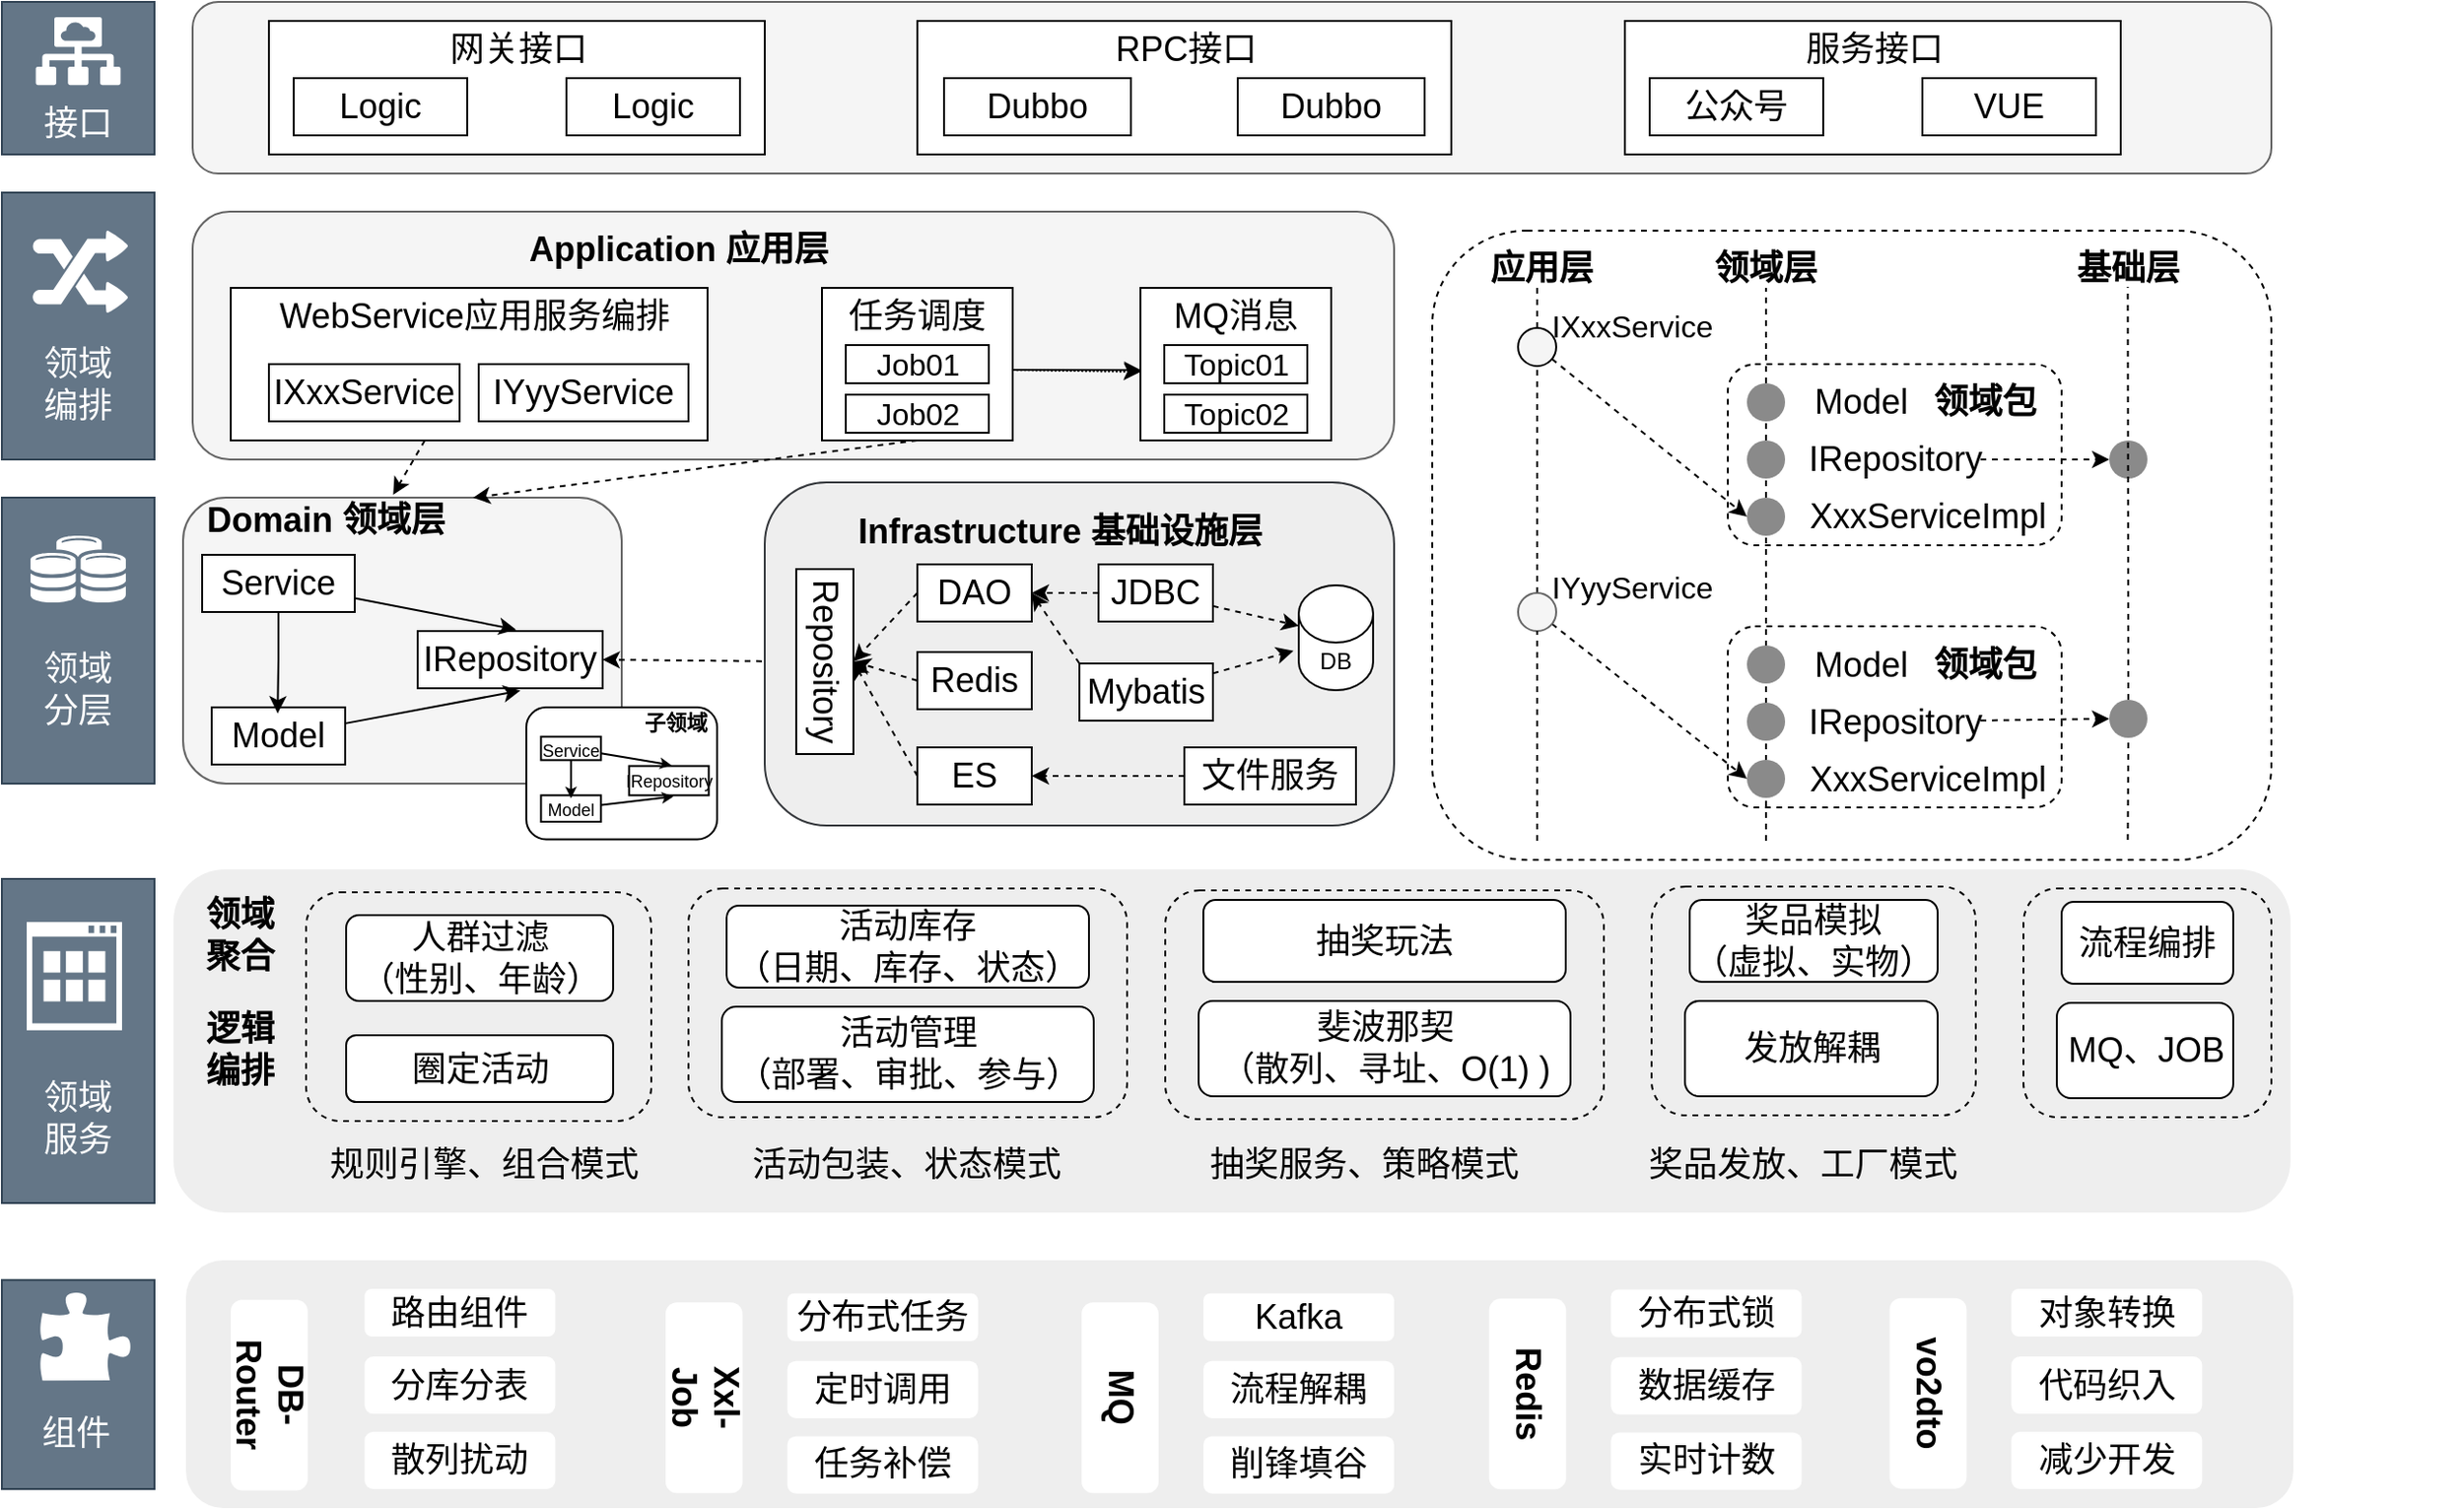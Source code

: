 <mxfile version="14.5.1" type="device" pages="2"><diagram id="9GvlLkOWVa8sRDbco0VS" name="第 1 页"><mxGraphModel dx="1730" dy="1012" grid="1" gridSize="10" guides="1" tooltips="1" connect="1" arrows="1" fold="1" page="1" pageScale="1" pageWidth="827" pageHeight="1169" math="0" shadow="0"><root><mxCell id="0"/><mxCell id="1" parent="0"/><mxCell id="wJGlzWu65okXIFeLTBRP-204" value="" style="rounded=1;whiteSpace=wrap;html=1;dashed=1;fillColor=none;" parent="1" vertex="1"><mxGeometry x="880" y="150" width="440" height="330" as="geometry"/></mxCell><mxCell id="wJGlzWu65okXIFeLTBRP-177" value="" style="endArrow=none;html=1;dashed=1;entryX=0.5;entryY=1;entryDx=0;entryDy=0;" parent="1" target="wJGlzWu65okXIFeLTBRP-161" edge="1"><mxGeometry width="50" height="50" relative="1" as="geometry"><mxPoint x="1055" y="470" as="sourcePoint"/><mxPoint x="1050" y="190" as="targetPoint"/></mxGeometry></mxCell><mxCell id="wJGlzWu65okXIFeLTBRP-10" value="z" style="group" parent="1" vertex="1" connectable="0"><mxGeometry x="130" y="30" width="80" height="80" as="geometry"/></mxCell><mxCell id="wJGlzWu65okXIFeLTBRP-1" value="" style="rounded=0;whiteSpace=wrap;html=1;fillColor=#647687;strokeColor=#314354;fontColor=#ffffff;" parent="wJGlzWu65okXIFeLTBRP-10" vertex="1"><mxGeometry width="80" height="80" as="geometry"/></mxCell><mxCell id="wJGlzWu65okXIFeLTBRP-2" value="&lt;font style=&quot;font-size: 18px&quot; color=&quot;#ffffff&quot;&gt;接口&lt;/font&gt;" style="text;html=1;strokeColor=none;fillColor=none;align=center;verticalAlign=middle;whiteSpace=wrap;rounded=0;" parent="wJGlzWu65okXIFeLTBRP-10" vertex="1"><mxGeometry x="16.11" y="56" width="47.78" height="16" as="geometry"/></mxCell><mxCell id="wJGlzWu65okXIFeLTBRP-9" value="" style="verticalLabelPosition=bottom;html=1;strokeColor=none;verticalAlign=top;pointerEvents=1;align=center;shape=mxgraph.cisco_safe.security_icons.virtual_deployment;fillColor=#FFFFFF;" parent="wJGlzWu65okXIFeLTBRP-10" vertex="1"><mxGeometry x="17.778" y="8" width="44.444" height="35.6" as="geometry"/></mxCell><mxCell id="wJGlzWu65okXIFeLTBRP-11" value="" style="rounded=1;whiteSpace=wrap;html=1;fillColor=#f5f5f5;strokeColor=#666666;fontColor=#333333;" parent="1" vertex="1"><mxGeometry x="230" y="30" width="1090" height="90" as="geometry"/></mxCell><mxCell id="wJGlzWu65okXIFeLTBRP-29" value="" style="group" parent="1" vertex="1" connectable="0"><mxGeometry x="610" y="40" width="280" height="70" as="geometry"/></mxCell><mxCell id="wJGlzWu65okXIFeLTBRP-20" value="&lt;font style=&quot;font-size: 14px&quot;&gt;&lt;br&gt;&lt;/font&gt;" style="rounded=0;whiteSpace=wrap;html=1;fillColor=#FFFFFF;" parent="wJGlzWu65okXIFeLTBRP-29" vertex="1"><mxGeometry width="280" height="70" as="geometry"/></mxCell><mxCell id="wJGlzWu65okXIFeLTBRP-21" value="&lt;font style=&quot;font-size: 18px&quot;&gt;RPC接口&lt;/font&gt;" style="text;html=1;strokeColor=none;fillColor=none;align=center;verticalAlign=middle;whiteSpace=wrap;rounded=0;" parent="wJGlzWu65okXIFeLTBRP-29" vertex="1"><mxGeometry x="85.4" y="5" width="112" height="20" as="geometry"/></mxCell><mxCell id="wJGlzWu65okXIFeLTBRP-22" value="&lt;font style=&quot;font-size: 18px&quot;&gt;Dubbo&lt;/font&gt;" style="rounded=0;whiteSpace=wrap;html=1;fillColor=#FFFFFF;" parent="wJGlzWu65okXIFeLTBRP-29" vertex="1"><mxGeometry x="14" y="30" width="98" height="30" as="geometry"/></mxCell><mxCell id="wJGlzWu65okXIFeLTBRP-23" value="&lt;span style=&quot;font-size: 18px&quot;&gt;Dubbo&lt;/span&gt;" style="rounded=0;whiteSpace=wrap;html=1;fillColor=#FFFFFF;" parent="wJGlzWu65okXIFeLTBRP-29" vertex="1"><mxGeometry x="168" y="30" width="98" height="30" as="geometry"/></mxCell><mxCell id="wJGlzWu65okXIFeLTBRP-31" value="" style="group" parent="1" vertex="1" connectable="0"><mxGeometry x="980" y="40" width="260" height="70" as="geometry"/></mxCell><mxCell id="wJGlzWu65okXIFeLTBRP-159" value="" style="group" parent="wJGlzWu65okXIFeLTBRP-31" vertex="1" connectable="0"><mxGeometry x="1" width="260" height="70" as="geometry"/></mxCell><mxCell id="wJGlzWu65okXIFeLTBRP-24" value="&lt;font style=&quot;font-size: 14px&quot;&gt;&lt;br&gt;&lt;/font&gt;" style="rounded=0;whiteSpace=wrap;html=1;fillColor=#FFFFFF;" parent="wJGlzWu65okXIFeLTBRP-159" vertex="1"><mxGeometry width="260" height="70" as="geometry"/></mxCell><mxCell id="wJGlzWu65okXIFeLTBRP-25" value="&lt;span style=&quot;font-size: 18px&quot;&gt;服务接口&lt;/span&gt;" style="text;html=1;strokeColor=none;fillColor=none;align=center;verticalAlign=middle;whiteSpace=wrap;rounded=0;" parent="wJGlzWu65okXIFeLTBRP-159" vertex="1"><mxGeometry x="79.3" y="5" width="104" height="20" as="geometry"/></mxCell><mxCell id="wJGlzWu65okXIFeLTBRP-26" value="&lt;font style=&quot;font-size: 18px&quot;&gt;公众号&lt;/font&gt;" style="rounded=0;whiteSpace=wrap;html=1;fillColor=#FFFFFF;" parent="wJGlzWu65okXIFeLTBRP-159" vertex="1"><mxGeometry x="13" y="30" width="91" height="30" as="geometry"/></mxCell><mxCell id="wJGlzWu65okXIFeLTBRP-27" value="&lt;span style=&quot;font-size: 18px&quot;&gt;VUE&lt;/span&gt;" style="rounded=0;whiteSpace=wrap;html=1;fillColor=#FFFFFF;" parent="wJGlzWu65okXIFeLTBRP-159" vertex="1"><mxGeometry x="156" y="30" width="91" height="30" as="geometry"/></mxCell><mxCell id="wJGlzWu65okXIFeLTBRP-158" style="edgeStyle=none;rounded=0;orthogonalLoop=1;jettySize=auto;html=1;entryX=1;entryY=0;entryDx=0;entryDy=0;dashed=1;" parent="wJGlzWu65okXIFeLTBRP-159" source="wJGlzWu65okXIFeLTBRP-25" target="wJGlzWu65okXIFeLTBRP-25" edge="1"><mxGeometry relative="1" as="geometry"/></mxCell><mxCell id="wJGlzWu65okXIFeLTBRP-32" value="" style="group" parent="1" vertex="1" connectable="0"><mxGeometry x="130" y="130" width="80" height="140" as="geometry"/></mxCell><mxCell id="wJGlzWu65okXIFeLTBRP-33" value="" style="rounded=0;whiteSpace=wrap;html=1;fillColor=#647687;strokeColor=#314354;fontColor=#ffffff;" parent="wJGlzWu65okXIFeLTBRP-32" vertex="1"><mxGeometry width="80" height="140" as="geometry"/></mxCell><mxCell id="wJGlzWu65okXIFeLTBRP-37" value="" style="verticalLabelPosition=bottom;html=1;strokeColor=none;verticalAlign=top;pointerEvents=1;align=center;shape=mxgraph.cisco_safe.security_icons.icon31;fillColor=#FFFFFF;" parent="wJGlzWu65okXIFeLTBRP-32" vertex="1"><mxGeometry x="16.11" y="20" width="50" height="43" as="geometry"/></mxCell><mxCell id="wJGlzWu65okXIFeLTBRP-34" value="&lt;font color=&quot;#ffffff&quot;&gt;&lt;span style=&quot;font-size: 18px&quot;&gt;领域编排&lt;/span&gt;&lt;/font&gt;" style="text;html=1;strokeColor=none;fillColor=none;align=center;verticalAlign=middle;whiteSpace=wrap;rounded=0;" parent="wJGlzWu65okXIFeLTBRP-32" vertex="1"><mxGeometry x="16.11" y="80" width="47.78" height="42" as="geometry"/></mxCell><mxCell id="wJGlzWu65okXIFeLTBRP-39" value="" style="rounded=1;whiteSpace=wrap;html=1;fillColor=#f5f5f5;strokeColor=#666666;fontColor=#333333;" parent="1" vertex="1"><mxGeometry x="230" y="140" width="630" height="130" as="geometry"/></mxCell><mxCell id="wJGlzWu65okXIFeLTBRP-41" value="&lt;font style=&quot;font-size: 14px&quot;&gt;&lt;br&gt;&lt;/font&gt;" style="rounded=0;whiteSpace=wrap;html=1;fillColor=#FFFFFF;" parent="1" vertex="1"><mxGeometry x="250" y="180" width="250" height="80" as="geometry"/></mxCell><mxCell id="wJGlzWu65okXIFeLTBRP-42" value="&lt;font style=&quot;font-size: 18px&quot;&gt;WebService应用服务编排&lt;/font&gt;" style="text;html=1;strokeColor=none;fillColor=none;align=center;verticalAlign=middle;whiteSpace=wrap;rounded=0;" parent="1" vertex="1"><mxGeometry x="253" y="185" width="250" height="20" as="geometry"/></mxCell><mxCell id="wJGlzWu65okXIFeLTBRP-44" value="&lt;span style=&quot;font-size: 18px&quot;&gt;IYyyService&lt;/span&gt;" style="rounded=0;whiteSpace=wrap;html=1;fillColor=#FFFFFF;" parent="1" vertex="1"><mxGeometry x="380" y="220" width="110" height="30" as="geometry"/></mxCell><mxCell id="wJGlzWu65okXIFeLTBRP-51" value="&lt;font style=&quot;font-size: 18px&quot;&gt;&lt;b&gt;Application 应用层&lt;/b&gt;&lt;/font&gt;" style="text;html=1;strokeColor=none;fillColor=none;align=center;verticalAlign=middle;whiteSpace=wrap;rounded=0;" parent="1" vertex="1"><mxGeometry x="360" y="150" width="250" height="20" as="geometry"/></mxCell><mxCell id="wJGlzWu65okXIFeLTBRP-54" value="&lt;font style=&quot;font-size: 18px&quot;&gt;IXxxService&lt;/font&gt;" style="rounded=0;whiteSpace=wrap;html=1;fillColor=#FFFFFF;" parent="1" vertex="1"><mxGeometry x="270" y="220" width="100" height="30" as="geometry"/></mxCell><mxCell id="wJGlzWu65okXIFeLTBRP-57" value="" style="group" parent="1" vertex="1" connectable="0"><mxGeometry x="560" y="180" width="100" height="80" as="geometry"/></mxCell><mxCell id="wJGlzWu65okXIFeLTBRP-52" value="" style="rounded=0;whiteSpace=wrap;html=1;fillColor=#FFFFFF;" parent="wJGlzWu65okXIFeLTBRP-57" vertex="1"><mxGeometry width="100" height="80" as="geometry"/></mxCell><mxCell id="wJGlzWu65okXIFeLTBRP-53" value="&lt;font style=&quot;font-size: 18px&quot;&gt;任务调度&lt;/font&gt;" style="text;html=1;strokeColor=none;fillColor=none;align=center;verticalAlign=middle;whiteSpace=wrap;rounded=0;" parent="wJGlzWu65okXIFeLTBRP-57" vertex="1"><mxGeometry x="10" y="5" width="80" height="20" as="geometry"/></mxCell><mxCell id="wJGlzWu65okXIFeLTBRP-43" value="&lt;font style=&quot;font-size: 16px&quot;&gt;Job01&lt;/font&gt;" style="rounded=0;whiteSpace=wrap;html=1;fillColor=#FFFFFF;fontSize=16;" parent="wJGlzWu65okXIFeLTBRP-57" vertex="1"><mxGeometry x="12.5" y="30" width="75" height="20" as="geometry"/></mxCell><mxCell id="wJGlzWu65okXIFeLTBRP-56" value="&lt;font style=&quot;font-size: 16px&quot;&gt;Job02&lt;/font&gt;" style="rounded=0;whiteSpace=wrap;html=1;fillColor=#FFFFFF;fontSize=16;" parent="wJGlzWu65okXIFeLTBRP-57" vertex="1"><mxGeometry x="12.5" y="56" width="75" height="20" as="geometry"/></mxCell><mxCell id="wJGlzWu65okXIFeLTBRP-58" value="" style="group" parent="1" vertex="1" connectable="0"><mxGeometry x="727" y="180" width="100" height="80" as="geometry"/></mxCell><mxCell id="wJGlzWu65okXIFeLTBRP-59" value="" style="rounded=0;whiteSpace=wrap;html=1;fillColor=#FFFFFF;" parent="wJGlzWu65okXIFeLTBRP-58" vertex="1"><mxGeometry width="100" height="80" as="geometry"/></mxCell><mxCell id="wJGlzWu65okXIFeLTBRP-60" value="&lt;span style=&quot;font-size: 18px&quot;&gt;MQ消息&lt;/span&gt;" style="text;html=1;strokeColor=none;fillColor=none;align=center;verticalAlign=middle;whiteSpace=wrap;rounded=0;" parent="wJGlzWu65okXIFeLTBRP-58" vertex="1"><mxGeometry x="10" y="5" width="80" height="20" as="geometry"/></mxCell><mxCell id="wJGlzWu65okXIFeLTBRP-61" value="&lt;font style=&quot;font-size: 16px&quot;&gt;Topic01&lt;/font&gt;" style="rounded=0;whiteSpace=wrap;html=1;fillColor=#FFFFFF;fontSize=16;" parent="wJGlzWu65okXIFeLTBRP-58" vertex="1"><mxGeometry x="12.5" y="30" width="75" height="20" as="geometry"/></mxCell><mxCell id="wJGlzWu65okXIFeLTBRP-62" value="&lt;font style=&quot;font-size: 16px&quot;&gt;Topic02&lt;/font&gt;" style="rounded=0;whiteSpace=wrap;html=1;fillColor=#FFFFFF;fontSize=16;" parent="wJGlzWu65okXIFeLTBRP-58" vertex="1"><mxGeometry x="12.5" y="56" width="75" height="20" as="geometry"/></mxCell><mxCell id="wJGlzWu65okXIFeLTBRP-65" value="" style="endArrow=classic;html=1;dashed=1;dashPattern=1 1;exitX=1;exitY=0.538;exitDx=0;exitDy=0;exitPerimeter=0;entryX=0.003;entryY=0.55;entryDx=0;entryDy=0;entryPerimeter=0;" parent="1" source="wJGlzWu65okXIFeLTBRP-52" target="wJGlzWu65okXIFeLTBRP-59" edge="1"><mxGeometry width="50" height="50" relative="1" as="geometry"><mxPoint x="100" y="90" as="sourcePoint"/><mxPoint x="930" y="320" as="targetPoint"/></mxGeometry></mxCell><mxCell id="wJGlzWu65okXIFeLTBRP-66" value="" style="endArrow=classic;html=1;exitX=1;exitY=0.538;exitDx=0;exitDy=0;exitPerimeter=0;entryX=0.005;entryY=0.54;entryDx=0;entryDy=0;entryPerimeter=0;" parent="1" source="wJGlzWu65okXIFeLTBRP-52" target="wJGlzWu65okXIFeLTBRP-59" edge="1"><mxGeometry width="50" height="50" relative="1" as="geometry"><mxPoint x="100" y="90" as="sourcePoint"/><mxPoint x="930" y="320" as="targetPoint"/></mxGeometry></mxCell><mxCell id="wJGlzWu65okXIFeLTBRP-82" style="edgeStyle=none;rounded=0;orthogonalLoop=1;jettySize=auto;html=1;entryX=0.479;entryY=-0.01;entryDx=0;entryDy=0;entryPerimeter=0;dashed=1;" parent="1" source="wJGlzWu65okXIFeLTBRP-41" target="wJGlzWu65okXIFeLTBRP-73" edge="1"><mxGeometry relative="1" as="geometry"/></mxCell><mxCell id="wJGlzWu65okXIFeLTBRP-84" value="" style="group" parent="1" vertex="1" connectable="0"><mxGeometry x="225" y="290" width="300" height="210" as="geometry"/></mxCell><mxCell id="wJGlzWu65okXIFeLTBRP-73" value="" style="rounded=1;whiteSpace=wrap;html=1;fillColor=#f5f5f5;strokeColor=#666666;fontColor=#333333;" parent="wJGlzWu65okXIFeLTBRP-84" vertex="1"><mxGeometry width="230" height="150" as="geometry"/></mxCell><mxCell id="wJGlzWu65okXIFeLTBRP-74" value="&lt;font style=&quot;font-size: 18px&quot;&gt;&lt;b&gt;Domain 领域层&lt;/b&gt;&lt;/font&gt;" style="text;html=1;strokeColor=none;fillColor=none;align=center;verticalAlign=middle;whiteSpace=wrap;rounded=0;" parent="wJGlzWu65okXIFeLTBRP-84" vertex="1"><mxGeometry x="10" y="2" width="130" height="20" as="geometry"/></mxCell><mxCell id="wJGlzWu65okXIFeLTBRP-76" value="&lt;span style=&quot;font-size: 18px&quot;&gt;Service&lt;/span&gt;" style="rounded=0;whiteSpace=wrap;html=1;fillColor=#FFFFFF;" parent="wJGlzWu65okXIFeLTBRP-84" vertex="1"><mxGeometry x="10" y="30" width="80" height="30" as="geometry"/></mxCell><mxCell id="wJGlzWu65okXIFeLTBRP-77" value="&lt;span style=&quot;font-size: 18px&quot;&gt;IRepository&lt;/span&gt;" style="rounded=0;whiteSpace=wrap;html=1;fillColor=#FFFFFF;" parent="wJGlzWu65okXIFeLTBRP-84" vertex="1"><mxGeometry x="123" y="70" width="97" height="30" as="geometry"/></mxCell><mxCell id="wJGlzWu65okXIFeLTBRP-80" style="rounded=0;orthogonalLoop=1;jettySize=auto;html=1;entryX=0.556;entryY=1.04;entryDx=0;entryDy=0;entryPerimeter=0;" parent="wJGlzWu65okXIFeLTBRP-84" source="wJGlzWu65okXIFeLTBRP-78" target="wJGlzWu65okXIFeLTBRP-77" edge="1"><mxGeometry relative="1" as="geometry"/></mxCell><mxCell id="wJGlzWu65okXIFeLTBRP-78" value="&lt;span style=&quot;font-size: 18px&quot;&gt;Model&lt;/span&gt;" style="rounded=0;whiteSpace=wrap;html=1;fillColor=#FFFFFF;" parent="wJGlzWu65okXIFeLTBRP-84" vertex="1"><mxGeometry x="15" y="110" width="70" height="30" as="geometry"/></mxCell><mxCell id="wJGlzWu65okXIFeLTBRP-79" style="edgeStyle=orthogonalEdgeStyle;rounded=0;orthogonalLoop=1;jettySize=auto;html=1;entryX=0.494;entryY=0.107;entryDx=0;entryDy=0;entryPerimeter=0;" parent="wJGlzWu65okXIFeLTBRP-84" source="wJGlzWu65okXIFeLTBRP-76" target="wJGlzWu65okXIFeLTBRP-78" edge="1"><mxGeometry relative="1" as="geometry"/></mxCell><mxCell id="wJGlzWu65okXIFeLTBRP-81" style="edgeStyle=none;rounded=0;orthogonalLoop=1;jettySize=auto;html=1;entryX=0.532;entryY=-0.027;entryDx=0;entryDy=0;entryPerimeter=0;" parent="wJGlzWu65okXIFeLTBRP-84" source="wJGlzWu65okXIFeLTBRP-76" target="wJGlzWu65okXIFeLTBRP-77" edge="1"><mxGeometry relative="1" as="geometry"/></mxCell><mxCell id="wJGlzWu65okXIFeLTBRP-95" value="" style="group" parent="wJGlzWu65okXIFeLTBRP-84" vertex="1" connectable="0"><mxGeometry x="180" y="110.0" width="100" height="69.23" as="geometry"/></mxCell><mxCell id="wJGlzWu65okXIFeLTBRP-86" value="" style="rounded=1;whiteSpace=wrap;html=1;" parent="wJGlzWu65okXIFeLTBRP-95" vertex="1"><mxGeometry width="100" height="69.23" as="geometry"/></mxCell><mxCell id="wJGlzWu65okXIFeLTBRP-88" value="&lt;font style=&quot;font-size: 9px&quot;&gt;Service&lt;/font&gt;" style="rounded=0;whiteSpace=wrap;html=1;fillColor=#FFFFFF;" parent="wJGlzWu65okXIFeLTBRP-95" vertex="1"><mxGeometry x="7.692" y="15.384" width="31.438" height="12.308" as="geometry"/></mxCell><mxCell id="wJGlzWu65okXIFeLTBRP-89" value="&lt;font style=&quot;font-size: 9px&quot;&gt;IRepository&lt;/font&gt;" style="rounded=0;whiteSpace=wrap;html=1;fillColor=#FFFFFF;" parent="wJGlzWu65okXIFeLTBRP-95" vertex="1"><mxGeometry x="53.846" y="30.769" width="41.808" height="15.384" as="geometry"/></mxCell><mxCell id="wJGlzWu65okXIFeLTBRP-90" style="rounded=0;orthogonalLoop=1;jettySize=auto;html=1;entryX=0.556;entryY=1.04;entryDx=0;entryDy=0;entryPerimeter=0;endSize=3;" parent="wJGlzWu65okXIFeLTBRP-95" source="wJGlzWu65okXIFeLTBRP-91" target="wJGlzWu65okXIFeLTBRP-89" edge="1"><mxGeometry as="geometry"/></mxCell><mxCell id="wJGlzWu65okXIFeLTBRP-91" value="&lt;font style=&quot;font-size: 9px&quot;&gt;Model&lt;/font&gt;" style="rounded=0;whiteSpace=wrap;html=1;fillColor=#FFFFFF;" parent="wJGlzWu65okXIFeLTBRP-95" vertex="1"><mxGeometry x="7.692" y="46.153" width="31.438" height="13.846" as="geometry"/></mxCell><mxCell id="wJGlzWu65okXIFeLTBRP-92" style="edgeStyle=orthogonalEdgeStyle;rounded=0;orthogonalLoop=1;jettySize=auto;html=1;entryX=0.494;entryY=0.107;entryDx=0;entryDy=0;entryPerimeter=0;endSize=3;" parent="wJGlzWu65okXIFeLTBRP-95" source="wJGlzWu65okXIFeLTBRP-88" target="wJGlzWu65okXIFeLTBRP-91" edge="1"><mxGeometry as="geometry"/></mxCell><mxCell id="wJGlzWu65okXIFeLTBRP-93" style="edgeStyle=none;rounded=0;orthogonalLoop=1;jettySize=auto;html=1;entryX=0.532;entryY=-0.027;entryDx=0;entryDy=0;entryPerimeter=0;endSize=3;" parent="wJGlzWu65okXIFeLTBRP-95" source="wJGlzWu65okXIFeLTBRP-88" target="wJGlzWu65okXIFeLTBRP-89" edge="1"><mxGeometry as="geometry"/></mxCell><mxCell id="wJGlzWu65okXIFeLTBRP-87" value="&lt;font style=&quot;font-size: 11px&quot;&gt;&lt;b&gt;子领域&lt;/b&gt;&lt;/font&gt;" style="text;html=1;strokeColor=none;fillColor=none;align=center;verticalAlign=middle;whiteSpace=wrap;rounded=0;" parent="wJGlzWu65okXIFeLTBRP-95" vertex="1"><mxGeometry x="61.038" width="34.615" height="15.384" as="geometry"/></mxCell><mxCell id="wJGlzWu65okXIFeLTBRP-136" style="edgeStyle=none;rounded=0;orthogonalLoop=1;jettySize=auto;html=1;entryX=1;entryY=0.5;entryDx=0;entryDy=0;dashed=1;exitX=0.5;exitY=1;exitDx=0;exitDy=0;" parent="1" source="wJGlzWu65okXIFeLTBRP-135" target="wJGlzWu65okXIFeLTBRP-77" edge="1"><mxGeometry relative="1" as="geometry"/></mxCell><mxCell id="wJGlzWu65okXIFeLTBRP-157" value="" style="group" parent="1" vertex="1" connectable="0"><mxGeometry x="270" y="40" width="260" height="70" as="geometry"/></mxCell><mxCell id="wJGlzWu65okXIFeLTBRP-12" value="&lt;font style=&quot;font-size: 14px&quot;&gt;&lt;br&gt;&lt;/font&gt;" style="rounded=0;whiteSpace=wrap;html=1;fillColor=#FFFFFF;" parent="wJGlzWu65okXIFeLTBRP-157" vertex="1"><mxGeometry width="260" height="70" as="geometry"/></mxCell><mxCell id="wJGlzWu65okXIFeLTBRP-13" value="&lt;font style=&quot;font-size: 18px&quot;&gt;网关接口&lt;/font&gt;" style="text;html=1;strokeColor=none;fillColor=none;align=center;verticalAlign=middle;whiteSpace=wrap;rounded=0;" parent="wJGlzWu65okXIFeLTBRP-157" vertex="1"><mxGeometry x="79.3" y="5" width="104" height="20" as="geometry"/></mxCell><mxCell id="wJGlzWu65okXIFeLTBRP-15" value="&lt;font style=&quot;font-size: 18px&quot;&gt;Logic&lt;/font&gt;" style="rounded=0;whiteSpace=wrap;html=1;fillColor=#FFFFFF;" parent="wJGlzWu65okXIFeLTBRP-157" vertex="1"><mxGeometry x="13" y="30" width="91" height="30" as="geometry"/></mxCell><mxCell id="wJGlzWu65okXIFeLTBRP-18" value="&lt;font style=&quot;font-size: 18px&quot;&gt;Logic&lt;/font&gt;" style="rounded=0;whiteSpace=wrap;html=1;fillColor=#FFFFFF;" parent="wJGlzWu65okXIFeLTBRP-157" vertex="1"><mxGeometry x="156" y="30" width="91" height="30" as="geometry"/></mxCell><mxCell id="wJGlzWu65okXIFeLTBRP-160" value="&lt;font style=&quot;font-size: 18px&quot;&gt;&lt;b&gt;&amp;nbsp;应用层&lt;/b&gt;&lt;/font&gt;" style="text;html=1;strokeColor=none;fillColor=none;align=center;verticalAlign=middle;whiteSpace=wrap;rounded=0;" parent="1" vertex="1"><mxGeometry x="900" y="160" width="70" height="20" as="geometry"/></mxCell><mxCell id="wJGlzWu65okXIFeLTBRP-161" value="&lt;font style=&quot;font-size: 18px&quot;&gt;&lt;b&gt;领域层&lt;/b&gt;&lt;/font&gt;" style="text;html=1;strokeColor=none;fillColor=none;align=center;verticalAlign=middle;whiteSpace=wrap;rounded=0;" parent="1" vertex="1"><mxGeometry x="1020" y="160" width="70" height="20" as="geometry"/></mxCell><mxCell id="wJGlzWu65okXIFeLTBRP-162" value="&lt;font style=&quot;font-size: 18px&quot;&gt;&lt;b&gt;基础层&lt;/b&gt;&lt;/font&gt;" style="text;html=1;strokeColor=none;fillColor=none;align=center;verticalAlign=middle;whiteSpace=wrap;rounded=0;" parent="1" vertex="1"><mxGeometry x="1210" y="159.5" width="70" height="20" as="geometry"/></mxCell><mxCell id="wJGlzWu65okXIFeLTBRP-185" style="edgeStyle=none;rounded=0;orthogonalLoop=1;jettySize=auto;html=1;entryX=0;entryY=0.5;entryDx=0;entryDy=0;dashed=1;" parent="1" source="wJGlzWu65okXIFeLTBRP-169" target="wJGlzWu65okXIFeLTBRP-183" edge="1"><mxGeometry relative="1" as="geometry"/></mxCell><mxCell id="wJGlzWu65okXIFeLTBRP-173" value="" style="endArrow=none;html=1;dashed=1;entryX=0.5;entryY=1;entryDx=0;entryDy=0;" parent="1" source="wJGlzWu65okXIFeLTBRP-164" target="wJGlzWu65okXIFeLTBRP-160" edge="1"><mxGeometry width="50" height="50" relative="1" as="geometry"><mxPoint x="935" y="470" as="sourcePoint"/><mxPoint x="950" y="270" as="targetPoint"/></mxGeometry></mxCell><mxCell id="wJGlzWu65okXIFeLTBRP-180" style="edgeStyle=none;rounded=0;orthogonalLoop=1;jettySize=auto;html=1;entryX=0;entryY=0.5;entryDx=0;entryDy=0;dashed=1;" parent="1" source="wJGlzWu65okXIFeLTBRP-164" target="wJGlzWu65okXIFeLTBRP-176" edge="1"><mxGeometry relative="1" as="geometry"/></mxCell><mxCell id="wJGlzWu65okXIFeLTBRP-164" value="" style="ellipse;whiteSpace=wrap;html=1;aspect=fixed;gradientDirection=north;fillColor=#f5f5f5;fontColor=#333333;" parent="1" vertex="1"><mxGeometry x="925" y="201" width="20" height="20" as="geometry"/></mxCell><mxCell id="wJGlzWu65okXIFeLTBRP-174" value="" style="endArrow=none;html=1;dashed=1;entryX=0.5;entryY=1;entryDx=0;entryDy=0;" parent="1" source="wJGlzWu65okXIFeLTBRP-178" target="wJGlzWu65okXIFeLTBRP-164" edge="1"><mxGeometry width="50" height="50" relative="1" as="geometry"><mxPoint x="935" y="470" as="sourcePoint"/><mxPoint x="935" y="180" as="targetPoint"/></mxGeometry></mxCell><mxCell id="wJGlzWu65okXIFeLTBRP-203" style="edgeStyle=none;rounded=0;orthogonalLoop=1;jettySize=auto;html=1;entryX=0;entryY=0.5;entryDx=0;entryDy=0;dashed=1;" parent="1" source="wJGlzWu65okXIFeLTBRP-178" target="wJGlzWu65okXIFeLTBRP-195" edge="1"><mxGeometry relative="1" as="geometry"/></mxCell><mxCell id="wJGlzWu65okXIFeLTBRP-178" value="" style="ellipse;whiteSpace=wrap;html=1;aspect=fixed;gradientDirection=north;fillColor=#f5f5f5;strokeColor=#666666;fontColor=#333333;" parent="1" vertex="1"><mxGeometry x="925" y="340" width="20" height="20" as="geometry"/></mxCell><mxCell id="wJGlzWu65okXIFeLTBRP-179" value="" style="endArrow=none;html=1;dashed=1;entryX=0.5;entryY=1;entryDx=0;entryDy=0;" parent="1" target="wJGlzWu65okXIFeLTBRP-178" edge="1"><mxGeometry width="50" height="50" relative="1" as="geometry"><mxPoint x="935" y="470" as="sourcePoint"/><mxPoint x="935" y="221" as="targetPoint"/></mxGeometry></mxCell><mxCell id="wJGlzWu65okXIFeLTBRP-183" value="" style="ellipse;whiteSpace=wrap;html=1;aspect=fixed;gradientDirection=north;fillColor=#8A8A8A;strokeColor=none;" parent="1" vertex="1"><mxGeometry x="1235" y="260" width="20" height="20" as="geometry"/></mxCell><mxCell id="wJGlzWu65okXIFeLTBRP-187" value="" style="group" parent="1" vertex="1" connectable="0"><mxGeometry x="1035" y="220" width="175" height="95" as="geometry"/></mxCell><mxCell id="wJGlzWu65okXIFeLTBRP-166" value="" style="rounded=1;whiteSpace=wrap;html=1;dashed=1;fillColor=none;" parent="wJGlzWu65okXIFeLTBRP-187" vertex="1"><mxGeometry width="175" height="95" as="geometry"/></mxCell><mxCell id="wJGlzWu65okXIFeLTBRP-167" value="&lt;font style=&quot;font-size: 18px&quot;&gt;XxxServiceImpl&lt;/font&gt;" style="text;html=1;strokeColor=none;fillColor=none;align=center;verticalAlign=middle;whiteSpace=wrap;rounded=0;dashed=1;" parent="wJGlzWu65okXIFeLTBRP-187" vertex="1"><mxGeometry x="40" y="70" width="130" height="20" as="geometry"/></mxCell><mxCell id="wJGlzWu65okXIFeLTBRP-168" value="&lt;font style=&quot;font-size: 18px&quot;&gt;Model&lt;/font&gt;" style="text;html=1;strokeColor=none;fillColor=none;align=center;verticalAlign=middle;whiteSpace=wrap;rounded=0;dashed=1;" parent="wJGlzWu65okXIFeLTBRP-187" vertex="1"><mxGeometry x="50" y="10" width="40" height="20" as="geometry"/></mxCell><mxCell id="wJGlzWu65okXIFeLTBRP-169" value="&lt;font style=&quot;font-size: 18px&quot;&gt;IRepository&lt;/font&gt;" style="text;html=1;strokeColor=none;fillColor=none;align=center;verticalAlign=middle;whiteSpace=wrap;rounded=0;dashed=1;" parent="wJGlzWu65okXIFeLTBRP-187" vertex="1"><mxGeometry x="42.5" y="40" width="90" height="20" as="geometry"/></mxCell><mxCell id="wJGlzWu65okXIFeLTBRP-171" value="" style="ellipse;whiteSpace=wrap;html=1;aspect=fixed;gradientDirection=north;fillColor=#8A8A8A;strokeColor=none;" parent="wJGlzWu65okXIFeLTBRP-187" vertex="1"><mxGeometry x="10" y="10" width="20" height="20" as="geometry"/></mxCell><mxCell id="wJGlzWu65okXIFeLTBRP-175" value="" style="ellipse;whiteSpace=wrap;html=1;aspect=fixed;gradientDirection=north;fillColor=#8A8A8A;strokeColor=none;" parent="wJGlzWu65okXIFeLTBRP-187" vertex="1"><mxGeometry x="10" y="40" width="20" height="20" as="geometry"/></mxCell><mxCell id="wJGlzWu65okXIFeLTBRP-176" value="" style="ellipse;whiteSpace=wrap;html=1;aspect=fixed;gradientDirection=north;fillColor=#8A8A8A;strokeColor=none;" parent="wJGlzWu65okXIFeLTBRP-187" vertex="1"><mxGeometry x="10" y="70" width="20" height="20" as="geometry"/></mxCell><mxCell id="wJGlzWu65okXIFeLTBRP-181" value="&lt;font style=&quot;font-size: 18px&quot;&gt;&lt;b&gt;领域包&lt;/b&gt;&lt;/font&gt;" style="text;html=1;strokeColor=none;fillColor=none;align=center;verticalAlign=middle;whiteSpace=wrap;rounded=0;" parent="wJGlzWu65okXIFeLTBRP-187" vertex="1"><mxGeometry x="100" y="10" width="70" height="20" as="geometry"/></mxCell><mxCell id="wJGlzWu65okXIFeLTBRP-188" value="" style="group" parent="1" vertex="1" connectable="0"><mxGeometry x="1035" y="357.5" width="175" height="95" as="geometry"/></mxCell><mxCell id="wJGlzWu65okXIFeLTBRP-189" value="" style="rounded=1;whiteSpace=wrap;html=1;dashed=1;fillColor=none;" parent="wJGlzWu65okXIFeLTBRP-188" vertex="1"><mxGeometry width="175" height="95" as="geometry"/></mxCell><mxCell id="wJGlzWu65okXIFeLTBRP-190" value="&lt;font style=&quot;font-size: 18px&quot;&gt;XxxServiceImpl&lt;/font&gt;" style="text;html=1;strokeColor=none;fillColor=none;align=center;verticalAlign=middle;whiteSpace=wrap;rounded=0;dashed=1;" parent="wJGlzWu65okXIFeLTBRP-188" vertex="1"><mxGeometry x="40" y="70" width="130" height="20" as="geometry"/></mxCell><mxCell id="wJGlzWu65okXIFeLTBRP-191" value="&lt;font style=&quot;font-size: 18px&quot;&gt;Model&lt;/font&gt;" style="text;html=1;strokeColor=none;fillColor=none;align=center;verticalAlign=middle;whiteSpace=wrap;rounded=0;dashed=1;" parent="wJGlzWu65okXIFeLTBRP-188" vertex="1"><mxGeometry x="50" y="10" width="40" height="20" as="geometry"/></mxCell><mxCell id="wJGlzWu65okXIFeLTBRP-192" value="&lt;font style=&quot;font-size: 18px&quot;&gt;IRepository&lt;/font&gt;" style="text;html=1;strokeColor=none;fillColor=none;align=center;verticalAlign=middle;whiteSpace=wrap;rounded=0;dashed=1;" parent="wJGlzWu65okXIFeLTBRP-188" vertex="1"><mxGeometry x="42.5" y="40" width="90" height="20" as="geometry"/></mxCell><mxCell id="wJGlzWu65okXIFeLTBRP-193" value="" style="ellipse;whiteSpace=wrap;html=1;aspect=fixed;gradientDirection=north;fillColor=#8A8A8A;strokeColor=none;" parent="wJGlzWu65okXIFeLTBRP-188" vertex="1"><mxGeometry x="10" y="10" width="20" height="20" as="geometry"/></mxCell><mxCell id="wJGlzWu65okXIFeLTBRP-194" value="" style="ellipse;whiteSpace=wrap;html=1;aspect=fixed;gradientDirection=north;fillColor=#8A8A8A;strokeColor=none;" parent="wJGlzWu65okXIFeLTBRP-188" vertex="1"><mxGeometry x="10" y="40" width="20" height="20" as="geometry"/></mxCell><mxCell id="wJGlzWu65okXIFeLTBRP-195" value="" style="ellipse;whiteSpace=wrap;html=1;aspect=fixed;gradientDirection=north;fillColor=#8A8A8A;strokeColor=none;" parent="wJGlzWu65okXIFeLTBRP-188" vertex="1"><mxGeometry x="10" y="70" width="20" height="20" as="geometry"/></mxCell><mxCell id="wJGlzWu65okXIFeLTBRP-196" value="&lt;font style=&quot;font-size: 18px&quot;&gt;&lt;b&gt;领域包&lt;/b&gt;&lt;/font&gt;" style="text;html=1;strokeColor=none;fillColor=none;align=center;verticalAlign=middle;whiteSpace=wrap;rounded=0;" parent="wJGlzWu65okXIFeLTBRP-188" vertex="1"><mxGeometry x="100" y="10" width="70" height="20" as="geometry"/></mxCell><mxCell id="wJGlzWu65okXIFeLTBRP-199" value="" style="endArrow=none;html=1;dashed=1;entryX=0.5;entryY=1;entryDx=0;entryDy=0;" parent="1" source="wJGlzWu65okXIFeLTBRP-200" edge="1"><mxGeometry width="50" height="50" relative="1" as="geometry"><mxPoint x="1244.71" y="469.5" as="sourcePoint"/><mxPoint x="1244.71" y="179.5" as="targetPoint"/></mxGeometry></mxCell><mxCell id="wJGlzWu65okXIFeLTBRP-200" value="" style="ellipse;whiteSpace=wrap;html=1;aspect=fixed;gradientDirection=north;fillColor=#8A8A8A;strokeColor=none;" parent="1" vertex="1"><mxGeometry x="1235" y="396" width="20" height="20" as="geometry"/></mxCell><mxCell id="wJGlzWu65okXIFeLTBRP-201" value="" style="endArrow=none;html=1;dashed=1;entryX=0.5;entryY=1;entryDx=0;entryDy=0;" parent="1" target="wJGlzWu65okXIFeLTBRP-200" edge="1"><mxGeometry width="50" height="50" relative="1" as="geometry"><mxPoint x="1244.71" y="469.5" as="sourcePoint"/><mxPoint x="1244.71" y="179.5" as="targetPoint"/></mxGeometry></mxCell><mxCell id="wJGlzWu65okXIFeLTBRP-202" style="edgeStyle=none;rounded=0;orthogonalLoop=1;jettySize=auto;html=1;entryX=0;entryY=0.5;entryDx=0;entryDy=0;dashed=1;" parent="1" source="wJGlzWu65okXIFeLTBRP-192" target="wJGlzWu65okXIFeLTBRP-200" edge="1"><mxGeometry relative="1" as="geometry"/></mxCell><mxCell id="wJGlzWu65okXIFeLTBRP-214" value="&lt;font style=&quot;font-size: 16px&quot;&gt;IXxxService&lt;/font&gt;" style="text;html=1;strokeColor=none;fillColor=none;align=center;verticalAlign=middle;whiteSpace=wrap;rounded=0;dashed=1;" parent="1" vertex="1"><mxGeometry x="935" y="190" width="100" height="20" as="geometry"/></mxCell><mxCell id="wJGlzWu65okXIFeLTBRP-215" value="&lt;font style=&quot;font-size: 16px&quot;&gt;IYyyService&lt;/font&gt;" style="text;html=1;strokeColor=none;fillColor=none;align=center;verticalAlign=middle;whiteSpace=wrap;rounded=0;dashed=1;" parent="1" vertex="1"><mxGeometry x="935" y="327" width="100" height="20" as="geometry"/></mxCell><mxCell id="wJGlzWu65okXIFeLTBRP-216" value="" style="group;" parent="1" vertex="1" connectable="0"><mxGeometry x="130" y="290" width="80" height="150" as="geometry"/></mxCell><mxCell id="wJGlzWu65okXIFeLTBRP-217" value="" style="rounded=0;whiteSpace=wrap;html=1;fillColor=#647687;strokeColor=#314354;fontColor=#ffffff;" parent="wJGlzWu65okXIFeLTBRP-216" vertex="1"><mxGeometry width="80" height="150" as="geometry"/></mxCell><mxCell id="wJGlzWu65okXIFeLTBRP-218" value="&lt;font color=&quot;#ffffff&quot;&gt;&lt;span style=&quot;font-size: 18px&quot;&gt;领域分层&lt;/span&gt;&lt;/font&gt;" style="text;html=1;strokeColor=none;fillColor=none;align=center;verticalAlign=middle;whiteSpace=wrap;rounded=0;" parent="wJGlzWu65okXIFeLTBRP-216" vertex="1"><mxGeometry x="16.11" y="80" width="47.78" height="42" as="geometry"/></mxCell><mxCell id="wJGlzWu65okXIFeLTBRP-219" value="" style="verticalLabelPosition=bottom;html=1;strokeColor=none;verticalAlign=top;pointerEvents=1;align=center;shape=mxgraph.cisco_safe.technology_icons.icon27;fillColor=#FFFFFF;" parent="wJGlzWu65okXIFeLTBRP-216" vertex="1"><mxGeometry x="15" y="20" width="50" height="35" as="geometry"/></mxCell><mxCell id="wJGlzWu65okXIFeLTBRP-242" value="" style="group;" parent="1" vertex="1" connectable="0"><mxGeometry x="1190" y="550" width="230" height="155" as="geometry"/></mxCell><mxCell id="wJGlzWu65okXIFeLTBRP-246" value="" style="group" parent="wJGlzWu65okXIFeLTBRP-242" vertex="1" connectable="0"><mxGeometry y="-55" width="140" height="210" as="geometry"/></mxCell><mxCell id="wJGlzWu65okXIFeLTBRP-258" value="&amp;nbsp;" style="rounded=1;whiteSpace=wrap;html=1;dashed=1;fillColor=#eeeeee;strokeColor=none;" parent="wJGlzWu65okXIFeLTBRP-246" vertex="1"><mxGeometry x="-970" y="-10" width="1110" height="180" as="geometry"/></mxCell><mxCell id="wJGlzWu65okXIFeLTBRP-244" value="&lt;span style=&quot;font-size: 18px&quot;&gt;流程编排&lt;/span&gt;" style="rounded=1;whiteSpace=wrap;html=1;strokeColor=#000000;fillColor=#FFFFFF;gradientColor=none;" parent="wJGlzWu65okXIFeLTBRP-246" vertex="1"><mxGeometry x="20" y="7" width="90" height="43" as="geometry"/></mxCell><mxCell id="wJGlzWu65okXIFeLTBRP-243" value="" style="rounded=1;whiteSpace=wrap;html=1;fillColor=none;dashed=1;" parent="wJGlzWu65okXIFeLTBRP-246" vertex="1"><mxGeometry width="130" height="120" as="geometry"/></mxCell><mxCell id="wJGlzWu65okXIFeLTBRP-245" value="&lt;span style=&quot;font-size: 18px&quot;&gt;MQ、JOB&lt;/span&gt;" style="rounded=1;whiteSpace=wrap;html=1;strokeColor=#000000;fillColor=#FFFFFF;gradientColor=none;" parent="wJGlzWu65okXIFeLTBRP-246" vertex="1"><mxGeometry x="17.5" y="60" width="92.5" height="50" as="geometry"/></mxCell><mxCell id="wJGlzWu65okXIFeLTBRP-260" value="&lt;font style=&quot;font-size: 18px&quot;&gt;规则引擎、组合模式&amp;nbsp;&lt;/font&gt;" style="text;html=1;strokeColor=none;fillColor=none;align=center;verticalAlign=middle;whiteSpace=wrap;rounded=0;dashed=1;" parent="wJGlzWu65okXIFeLTBRP-246" vertex="1"><mxGeometry x="-889.5" y="135" width="169" height="20" as="geometry"/></mxCell><mxCell id="wJGlzWu65okXIFeLTBRP-263" value="&lt;font style=&quot;font-size: 18px&quot;&gt;抽奖服务、策略模式&lt;/font&gt;&lt;span style=&quot;color: rgba(0 , 0 , 0 , 0) ; font-family: monospace ; font-size: 0px&quot;&gt;%3CmxGraphModel%3E%3Croot%3E%3CmxCell%20id%3D%220%22%2F%3E%3CmxCell%20id%3D%221%22%20parent%3D%220%22%2F%3E%3CmxCell%20id%3D%222%22%20value%3D%22%26lt%3Bfont%20style%3D%26quot%3Bfont-size%3A%2018px%26quot%3B%26gt%3B%E8%A7%84%E5%88%99%E5%BC%95%E6%93%8E%E3%80%81%E7%BB%84%E5%90%88%E6%A8%A1%E5%BC%8F%26amp%3Bnbsp%3B%26lt%3B%2Ffont%26gt%3B%22%20style%3D%22text%3Bhtml%3D1%3BstrokeColor%3Dnone%3BfillColor%3Dnone%3Balign%3Dcenter%3BverticalAlign%3Dmiddle%3BwhiteSpace%3Dwrap%3Brounded%3D0%3Bdashed%3D1%3B%22%20vertex%3D%221%22%20parent%3D%221%22%3E%3CmxGeometry%20x%3D%22290.5%22%20y%3D%22640%22%20width%3D%22169%22%20height%3D%2220%22%20as%3D%22geometry%22%2F%3E%3C%2FmxCell%3E%3C%2Froot%3E%3C%2FmxGraphModel%3E&lt;/span&gt;" style="text;html=1;strokeColor=none;fillColor=none;align=center;verticalAlign=middle;whiteSpace=wrap;rounded=0;dashed=1;" parent="wJGlzWu65okXIFeLTBRP-246" vertex="1"><mxGeometry x="-430" y="135" width="169" height="20" as="geometry"/></mxCell><mxCell id="wJGlzWu65okXIFeLTBRP-259" value="&lt;span style=&quot;font-size: 18px&quot;&gt;奖品发放、工厂模式&lt;/span&gt;&lt;span style=&quot;color: rgba(0 , 0 , 0 , 0) ; font-family: monospace ; font-size: 0px&quot;&gt;%3CmxGraphModel%3E%3Croot%3E%3CmxCell%20id%3D%220%22%2F%3E%3CmxCell%20id%3D%221%22%20parent%3D%220%22%2F%3E%3CmxCell%20id%3D%222%22%20value%3D%22%26lt%3Bfont%20style%3D%26quot%3Bfont-size%3A%2018px%26quot%3B%26gt%3B%E6%8A%BD%E5%A5%96%E6%9C%8D%E5%8A%A1%E3%80%81%E7%AD%96%E7%95%A5%E6%A8%A1%E5%BC%8F%26lt%3B%2Ffont%26gt%3B%26lt%3Bspan%20style%3D%26quot%3Bcolor%3A%20rgba(0%20%2C%200%20%2C%200%20%2C%200)%20%3B%20font-family%3A%20monospace%20%3B%20font-size%3A%200px%26quot%3B%26gt%3B%253CmxGraphModel%253E%253Croot%253E%253CmxCell%2520id%253D%25220%2522%252F%253E%253CmxCell%2520id%253D%25221%2522%2520parent%253D%25220%2522%252F%253E%253CmxCell%2520id%253D%25222%2522%2520value%253D%2522%2526lt%253Bfont%2520style%253D%2526quot%253Bfont-size%253A%252018px%2526quot%253B%2526gt%253B%25E8%25A7%2584%25E5%2588%2599%25E5%25BC%2595%25E6%2593%258E%25E3%2580%2581%25E7%25BB%2584%25E5%2590%2588%25E6%25A8%25A1%25E5%25BC%258F%2526amp%253Bnbsp%253B%2526lt%253B%252Ffont%2526gt%253B%2522%2520style%253D%2522text%253Bhtml%253D1%253BstrokeColor%253Dnone%253BfillColor%253Dnone%253Balign%253Dcenter%253BverticalAlign%253Dmiddle%253BwhiteSpace%253Dwrap%253Brounded%253D0%253Bdashed%253D1%253B%2522%2520vertex%253D%25221%2522%2520parent%253D%25221%2522%253E%253CmxGeometry%2520x%253D%2522290.5%2522%2520y%253D%2522640%2522%2520width%253D%2522169%2522%2520height%253D%252220%2522%2520as%253D%2522geometry%2522%252F%253E%253C%252FmxCell%253E%253C%252Froot%253E%253C%252FmxGraphModel%253E%26lt%3B%2Fspan%26gt%3B%22%20style%3D%22text%3Bhtml%3D1%3BstrokeColor%3Dnone%3BfillColor%3Dnone%3Balign%3Dcenter%3BverticalAlign%3Dmiddle%3BwhiteSpace%3Dwrap%3Brounded%3D0%3Bdashed%3D1%3B%22%20vertex%3D%221%22%20parent%3D%221%22%3E%3CmxGeometry%20x%3D%22766%22%20y%3D%22630%22%20width%3D%22169%22%20height%3D%2220%22%20as%3D%22geometry%22%2F%3E%3C%2FmxCell%3E%3C%2Froot%3E%3C%2FmxGraphModel%3E&lt;/span&gt;" style="text;html=1;strokeColor=none;fillColor=none;align=center;verticalAlign=middle;whiteSpace=wrap;rounded=0;dashed=1;" parent="wJGlzWu65okXIFeLTBRP-246" vertex="1"><mxGeometry x="-200" y="135" width="169" height="20" as="geometry"/></mxCell><mxCell id="wJGlzWu65okXIFeLTBRP-248" value="" style="group" parent="1" vertex="1" connectable="0"><mxGeometry x="230" y="490" width="1098" height="127" as="geometry"/></mxCell><mxCell id="wJGlzWu65okXIFeLTBRP-222" value="&lt;font style=&quot;font-size: 18px&quot;&gt;&lt;b&gt;领域&lt;br&gt;聚合&lt;/b&gt;&lt;/font&gt;" style="text;html=1;strokeColor=none;fillColor=none;align=center;verticalAlign=middle;whiteSpace=wrap;rounded=0;" parent="wJGlzWu65okXIFeLTBRP-248" vertex="1"><mxGeometry y="10" width="50" height="40" as="geometry"/></mxCell><mxCell id="wJGlzWu65okXIFeLTBRP-223" value="&lt;font style=&quot;font-size: 18px&quot;&gt;&lt;b&gt;逻辑&lt;br&gt;编排&lt;br&gt;&lt;/b&gt;&lt;/font&gt;" style="text;html=1;strokeColor=none;fillColor=none;align=center;verticalAlign=middle;whiteSpace=wrap;rounded=0;" parent="wJGlzWu65okXIFeLTBRP-248" vertex="1"><mxGeometry y="70" width="50" height="40" as="geometry"/></mxCell><mxCell id="wJGlzWu65okXIFeLTBRP-247" value="" style="group" parent="wJGlzWu65okXIFeLTBRP-248" vertex="1" connectable="0"><mxGeometry x="59.5" y="2" width="1038.5" height="125" as="geometry"/></mxCell><mxCell id="wJGlzWu65okXIFeLTBRP-229" value="" style="rounded=1;whiteSpace=wrap;html=1;fillColor=none;dashed=1;" parent="wJGlzWu65okXIFeLTBRP-247" vertex="1"><mxGeometry y="5" width="181" height="120" as="geometry"/></mxCell><mxCell id="wJGlzWu65okXIFeLTBRP-230" value="&lt;font style=&quot;font-size: 18px&quot;&gt;人群过滤&lt;br&gt;（性别、年龄）&lt;/font&gt;" style="rounded=1;whiteSpace=wrap;html=1;strokeColor=#000000;fillColor=#FFFFFF;gradientColor=none;" parent="wJGlzWu65okXIFeLTBRP-247" vertex="1"><mxGeometry x="21" y="17" width="140" height="45" as="geometry"/></mxCell><mxCell id="wJGlzWu65okXIFeLTBRP-231" value="&lt;font style=&quot;font-size: 18px&quot;&gt;圈定活动&lt;/font&gt;" style="rounded=1;whiteSpace=wrap;html=1;strokeColor=#000000;fillColor=#FFFFFF;gradientColor=none;" parent="wJGlzWu65okXIFeLTBRP-247" vertex="1"><mxGeometry x="21" y="80" width="140" height="35" as="geometry"/></mxCell><mxCell id="wJGlzWu65okXIFeLTBRP-235" value="" style="group" parent="wJGlzWu65okXIFeLTBRP-247" vertex="1" connectable="0"><mxGeometry x="450.5" y="2" width="230" height="120" as="geometry"/></mxCell><mxCell id="wJGlzWu65okXIFeLTBRP-224" value="" style="rounded=1;whiteSpace=wrap;html=1;fillColor=none;dashed=1;" parent="wJGlzWu65okXIFeLTBRP-235" vertex="1"><mxGeometry y="2" width="230" height="120" as="geometry"/></mxCell><mxCell id="wJGlzWu65okXIFeLTBRP-225" value="&lt;font style=&quot;font-size: 18px&quot;&gt;抽奖玩法&lt;/font&gt;" style="rounded=1;whiteSpace=wrap;html=1;strokeColor=#000000;fillColor=#FFFFFF;gradientColor=none;" parent="wJGlzWu65okXIFeLTBRP-235" vertex="1"><mxGeometry x="20" y="7" width="190" height="43" as="geometry"/></mxCell><mxCell id="wJGlzWu65okXIFeLTBRP-226" value="&lt;font style=&quot;font-size: 18px&quot;&gt;斐波那契&lt;br&gt;（散列、寻址、O(1) )&lt;/font&gt;" style="rounded=1;whiteSpace=wrap;html=1;strokeColor=#000000;fillColor=#FFFFFF;gradientColor=none;" parent="wJGlzWu65okXIFeLTBRP-235" vertex="1"><mxGeometry x="17.5" y="60" width="195" height="50" as="geometry"/></mxCell><mxCell id="wJGlzWu65okXIFeLTBRP-236" value="" style="group" parent="wJGlzWu65okXIFeLTBRP-247" vertex="1" connectable="0"><mxGeometry x="200.5" y="5" width="230" height="120" as="geometry"/></mxCell><mxCell id="wJGlzWu65okXIFeLTBRP-232" value="" style="rounded=1;whiteSpace=wrap;html=1;fillColor=none;dashed=1;" parent="wJGlzWu65okXIFeLTBRP-236" vertex="1"><mxGeometry y="-2" width="230" height="120" as="geometry"/></mxCell><mxCell id="wJGlzWu65okXIFeLTBRP-233" value="&lt;span style=&quot;font-size: 18px&quot;&gt;活动库存&lt;br&gt;（日期、库存、状态）&lt;/span&gt;" style="rounded=1;whiteSpace=wrap;html=1;strokeColor=#000000;fillColor=#FFFFFF;gradientColor=none;" parent="wJGlzWu65okXIFeLTBRP-236" vertex="1"><mxGeometry x="20" y="7" width="190" height="43" as="geometry"/></mxCell><mxCell id="wJGlzWu65okXIFeLTBRP-234" value="&lt;span style=&quot;font-size: 18px&quot;&gt;活动管理&lt;br&gt;（部署、审批、参与）&lt;/span&gt;" style="rounded=1;whiteSpace=wrap;html=1;strokeColor=#000000;fillColor=#FFFFFF;gradientColor=none;" parent="wJGlzWu65okXIFeLTBRP-236" vertex="1"><mxGeometry x="17.5" y="60" width="195" height="50" as="geometry"/></mxCell><mxCell id="wJGlzWu65okXIFeLTBRP-237" value="" style="group" parent="wJGlzWu65okXIFeLTBRP-247" vertex="1" connectable="0"><mxGeometry x="705.5" y="2" width="333" height="120" as="geometry"/></mxCell><mxCell id="wJGlzWu65okXIFeLTBRP-238" value="" style="rounded=1;whiteSpace=wrap;html=1;fillColor=none;dashed=1;" parent="wJGlzWu65okXIFeLTBRP-237" vertex="1"><mxGeometry width="170" height="120" as="geometry"/></mxCell><mxCell id="wJGlzWu65okXIFeLTBRP-239" value="&lt;span style=&quot;font-size: 18px&quot;&gt;奖品模拟&lt;br&gt;（虚拟、实物）&lt;/span&gt;" style="rounded=1;whiteSpace=wrap;html=1;strokeColor=#000000;fillColor=#FFFFFF;gradientColor=none;" parent="wJGlzWu65okXIFeLTBRP-237" vertex="1"><mxGeometry x="20" y="7" width="130" height="43" as="geometry"/></mxCell><mxCell id="wJGlzWu65okXIFeLTBRP-240" value="&lt;span style=&quot;font-size: 18px&quot;&gt;发放解耦&lt;/span&gt;" style="rounded=1;whiteSpace=wrap;html=1;strokeColor=#000000;fillColor=#FFFFFF;gradientColor=none;" parent="wJGlzWu65okXIFeLTBRP-237" vertex="1"><mxGeometry x="17.5" y="60" width="132.5" height="50" as="geometry"/></mxCell><mxCell id="wJGlzWu65okXIFeLTBRP-83" style="edgeStyle=none;rounded=0;orthogonalLoop=1;jettySize=auto;html=1;entryX=0.661;entryY=0;entryDx=0;entryDy=0;dashed=1;exitX=0.5;exitY=1;exitDx=0;exitDy=0;entryPerimeter=0;" parent="1" source="wJGlzWu65okXIFeLTBRP-52" target="wJGlzWu65okXIFeLTBRP-73" edge="1"><mxGeometry relative="1" as="geometry"/></mxCell><mxCell id="wJGlzWu65okXIFeLTBRP-249" value="" style="group" parent="1" vertex="1" connectable="0"><mxGeometry x="530" y="286" width="330" height="180" as="geometry"/></mxCell><mxCell id="wJGlzWu65okXIFeLTBRP-114" value="" style="rounded=1;whiteSpace=wrap;html=1;fillColor=#eeeeee;strokeColor=#36393d;arcSize=18;" parent="wJGlzWu65okXIFeLTBRP-249" vertex="1"><mxGeometry y="-4" width="330" height="180" as="geometry"/></mxCell><mxCell id="wJGlzWu65okXIFeLTBRP-133" value="&lt;font style=&quot;font-size: 18px&quot;&gt;&lt;b&gt;Infrastructure 基础设施层&lt;/b&gt;&lt;/font&gt;" style="text;html=1;strokeColor=none;fillColor=none;align=center;verticalAlign=middle;whiteSpace=wrap;rounded=0;" parent="wJGlzWu65okXIFeLTBRP-249" vertex="1"><mxGeometry x="40" y="12" width="230" height="20" as="geometry"/></mxCell><mxCell id="wJGlzWu65okXIFeLTBRP-135" value="&lt;span style=&quot;font-size: 18px&quot;&gt;Repository&lt;/span&gt;" style="rounded=0;whiteSpace=wrap;html=1;fillColor=#FFFFFF;rotation=90;" parent="wJGlzWu65okXIFeLTBRP-249" vertex="1"><mxGeometry x="-17" y="75" width="97" height="30" as="geometry"/></mxCell><mxCell id="wJGlzWu65okXIFeLTBRP-148" style="edgeStyle=none;rounded=0;orthogonalLoop=1;jettySize=auto;html=1;dashed=1;entryX=0.5;entryY=0;entryDx=0;entryDy=0;exitX=0;exitY=0.5;exitDx=0;exitDy=0;" parent="wJGlzWu65okXIFeLTBRP-249" source="wJGlzWu65okXIFeLTBRP-138" target="wJGlzWu65okXIFeLTBRP-135" edge="1"><mxGeometry relative="1" as="geometry"/></mxCell><mxCell id="wJGlzWu65okXIFeLTBRP-138" value="&lt;span style=&quot;font-size: 18px&quot;&gt;DAO&lt;br&gt;&lt;/span&gt;" style="rounded=0;whiteSpace=wrap;html=1;fillColor=#FFFFFF;" parent="wJGlzWu65okXIFeLTBRP-249" vertex="1"><mxGeometry x="80" y="39" width="60" height="30" as="geometry"/></mxCell><mxCell id="wJGlzWu65okXIFeLTBRP-149" style="edgeStyle=none;rounded=0;orthogonalLoop=1;jettySize=auto;html=1;entryX=0.5;entryY=0;entryDx=0;entryDy=0;dashed=1;exitX=0;exitY=0.5;exitDx=0;exitDy=0;" parent="wJGlzWu65okXIFeLTBRP-249" source="wJGlzWu65okXIFeLTBRP-139" target="wJGlzWu65okXIFeLTBRP-135" edge="1"><mxGeometry relative="1" as="geometry"/></mxCell><mxCell id="wJGlzWu65okXIFeLTBRP-139" value="&lt;span style=&quot;font-size: 18px&quot;&gt;Redis&lt;/span&gt;&lt;span style=&quot;color: rgba(0 , 0 , 0 , 0) ; font-family: monospace ; font-size: 0px&quot;&gt;%3CmxGraphModel%3E%3Croot%3E%3CmxCell%20id%3D%220%22%2F%3E%3CmxCell%20id%3D%221%22%20parent%3D%220%22%2F%3E%3CmxCell%20id%3D%222%22%20value%3D%22%26lt%3Bspan%20style%3D%26quot%3Bfont-size%3A%2018px%26quot%3B%26gt%3BDAO%26lt%3Bbr%26gt%3B%26lt%3B%2Fspan%26gt%3B%22%20style%3D%22rounded%3D0%3BwhiteSpace%3Dwrap%3Bhtml%3D1%3BfillColor%3D%23FFFFFF%3B%22%20vertex%3D%221%22%20parent%3D%221%22%3E%3CmxGeometry%20x%3D%22620%22%20y%3D%22360%22%20width%3D%2260%22%20height%3D%2230%22%20as%3D%22geometry%22%2F%3E%3C%2FmxCell%3E%3C%2Froot%3E%3C%2FmxGraphModel%3E&lt;/span&gt;&lt;span style=&quot;font-size: 18px&quot;&gt;&lt;br&gt;&lt;/span&gt;" style="rounded=0;whiteSpace=wrap;html=1;fillColor=#FFFFFF;" parent="wJGlzWu65okXIFeLTBRP-249" vertex="1"><mxGeometry x="80" y="85" width="60" height="30" as="geometry"/></mxCell><mxCell id="wJGlzWu65okXIFeLTBRP-150" style="edgeStyle=none;rounded=0;orthogonalLoop=1;jettySize=auto;html=1;entryX=0.5;entryY=0;entryDx=0;entryDy=0;dashed=1;exitX=0;exitY=0.5;exitDx=0;exitDy=0;" parent="wJGlzWu65okXIFeLTBRP-249" source="wJGlzWu65okXIFeLTBRP-140" target="wJGlzWu65okXIFeLTBRP-135" edge="1"><mxGeometry relative="1" as="geometry"/></mxCell><mxCell id="wJGlzWu65okXIFeLTBRP-140" value="&lt;span style=&quot;font-size: 18px&quot;&gt;ES&lt;br&gt;&lt;/span&gt;" style="rounded=0;whiteSpace=wrap;html=1;fillColor=#FFFFFF;" parent="wJGlzWu65okXIFeLTBRP-249" vertex="1"><mxGeometry x="80" y="135" width="60" height="30" as="geometry"/></mxCell><mxCell id="wJGlzWu65okXIFeLTBRP-151" style="edgeStyle=none;rounded=0;orthogonalLoop=1;jettySize=auto;html=1;entryX=1;entryY=0.5;entryDx=0;entryDy=0;dashed=1;" parent="wJGlzWu65okXIFeLTBRP-249" source="wJGlzWu65okXIFeLTBRP-141" target="wJGlzWu65okXIFeLTBRP-138" edge="1"><mxGeometry relative="1" as="geometry"/></mxCell><mxCell id="wJGlzWu65okXIFeLTBRP-141" value="&lt;span style=&quot;font-size: 18px&quot;&gt;JDBC&lt;br&gt;&lt;/span&gt;" style="rounded=0;whiteSpace=wrap;html=1;fillColor=#FFFFFF;" parent="wJGlzWu65okXIFeLTBRP-249" vertex="1"><mxGeometry x="175" y="39" width="60" height="30" as="geometry"/></mxCell><mxCell id="wJGlzWu65okXIFeLTBRP-152" style="edgeStyle=none;rounded=0;orthogonalLoop=1;jettySize=auto;html=1;entryX=1;entryY=0.5;entryDx=0;entryDy=0;dashed=1;exitX=0;exitY=0;exitDx=0;exitDy=0;" parent="wJGlzWu65okXIFeLTBRP-249" source="wJGlzWu65okXIFeLTBRP-142" target="wJGlzWu65okXIFeLTBRP-138" edge="1"><mxGeometry relative="1" as="geometry"/></mxCell><mxCell id="wJGlzWu65okXIFeLTBRP-142" value="&lt;span style=&quot;font-size: 18px&quot;&gt;Mybatis&lt;br&gt;&lt;/span&gt;" style="rounded=0;whiteSpace=wrap;html=1;fillColor=#FFFFFF;" parent="wJGlzWu65okXIFeLTBRP-249" vertex="1"><mxGeometry x="165" y="91" width="70" height="30" as="geometry"/></mxCell><mxCell id="wJGlzWu65okXIFeLTBRP-144" value="DB" style="shape=cylinder3;whiteSpace=wrap;html=1;boundedLbl=1;backgroundOutline=1;size=15;fillColor=#FFFFFF;" parent="wJGlzWu65okXIFeLTBRP-249" vertex="1"><mxGeometry x="280" y="50" width="39" height="55" as="geometry"/></mxCell><mxCell id="wJGlzWu65okXIFeLTBRP-153" style="edgeStyle=none;rounded=0;orthogonalLoop=1;jettySize=auto;html=1;entryX=0;entryY=0;entryDx=0;entryDy=21.25;entryPerimeter=0;dashed=1;" parent="wJGlzWu65okXIFeLTBRP-249" source="wJGlzWu65okXIFeLTBRP-141" target="wJGlzWu65okXIFeLTBRP-144" edge="1"><mxGeometry relative="1" as="geometry"/></mxCell><mxCell id="wJGlzWu65okXIFeLTBRP-154" style="edgeStyle=none;rounded=0;orthogonalLoop=1;jettySize=auto;html=1;entryX=-0.07;entryY=0.624;entryDx=0;entryDy=0;entryPerimeter=0;dashed=1;" parent="wJGlzWu65okXIFeLTBRP-249" source="wJGlzWu65okXIFeLTBRP-142" target="wJGlzWu65okXIFeLTBRP-144" edge="1"><mxGeometry relative="1" as="geometry"/></mxCell><mxCell id="wJGlzWu65okXIFeLTBRP-147" style="edgeStyle=none;rounded=0;orthogonalLoop=1;jettySize=auto;html=1;entryX=1;entryY=0.5;entryDx=0;entryDy=0;dashed=1;" parent="wJGlzWu65okXIFeLTBRP-249" source="wJGlzWu65okXIFeLTBRP-146" target="wJGlzWu65okXIFeLTBRP-140" edge="1"><mxGeometry relative="1" as="geometry"/></mxCell><mxCell id="wJGlzWu65okXIFeLTBRP-146" value="&lt;span style=&quot;font-size: 18px&quot;&gt;文件服务&lt;br&gt;&lt;/span&gt;" style="rounded=0;whiteSpace=wrap;html=1;fillColor=#FFFFFF;" parent="wJGlzWu65okXIFeLTBRP-249" vertex="1"><mxGeometry x="220" y="135" width="90" height="30" as="geometry"/></mxCell><mxCell id="wJGlzWu65okXIFeLTBRP-250" value="" style="group" parent="1" vertex="1" connectable="0"><mxGeometry x="130" y="490" width="80" height="170" as="geometry"/></mxCell><mxCell id="wJGlzWu65okXIFeLTBRP-251" value="" style="rounded=0;whiteSpace=wrap;html=1;fillColor=#647687;strokeColor=#314354;fontColor=#ffffff;" parent="wJGlzWu65okXIFeLTBRP-250" vertex="1"><mxGeometry width="80" height="170" as="geometry"/></mxCell><mxCell id="wJGlzWu65okXIFeLTBRP-252" value="&lt;font color=&quot;#ffffff&quot;&gt;&lt;span style=&quot;font-size: 18px&quot;&gt;领域服务&lt;/span&gt;&lt;/font&gt;" style="text;html=1;strokeColor=none;fillColor=none;align=center;verticalAlign=middle;whiteSpace=wrap;rounded=0;" parent="wJGlzWu65okXIFeLTBRP-250" vertex="1"><mxGeometry x="16.11" y="102" width="47.78" height="47.6" as="geometry"/></mxCell><mxCell id="wJGlzWu65okXIFeLTBRP-253" value="" style="pointerEvents=1;shadow=0;dashed=0;html=1;strokeColor=none;labelPosition=center;verticalLabelPosition=bottom;verticalAlign=top;align=center;shape=mxgraph.mscae.intune.detected_software;fillColor=#FFFFFF;" parent="wJGlzWu65okXIFeLTBRP-250" vertex="1"><mxGeometry x="13" y="22.667" width="50" height="56.667" as="geometry"/></mxCell><mxCell id="wJGlzWu65okXIFeLTBRP-254" style="edgeStyle=none;rounded=0;orthogonalLoop=1;jettySize=auto;html=1;exitX=0.5;exitY=0;exitDx=0;exitDy=0;dashed=1;" parent="wJGlzWu65okXIFeLTBRP-250" source="wJGlzWu65okXIFeLTBRP-252" target="wJGlzWu65okXIFeLTBRP-252" edge="1"><mxGeometry relative="1" as="geometry"/></mxCell><mxCell id="wJGlzWu65okXIFeLTBRP-261" value="&lt;span style=&quot;font-size: 18px&quot;&gt;活动包装、状态模式&lt;/span&gt;" style="text;html=1;strokeColor=none;fillColor=none;align=center;verticalAlign=middle;whiteSpace=wrap;rounded=0;dashed=1;" parent="1" vertex="1"><mxGeometry x="520" y="630" width="169" height="20" as="geometry"/></mxCell><mxCell id="wJGlzWu65okXIFeLTBRP-282" value="" style="rounded=1;whiteSpace=wrap;html=1;dashed=1;fillColor=#eeeeee;strokeColor=none;" parent="1" vertex="1"><mxGeometry x="226.5" y="690" width="1105" height="130" as="geometry"/></mxCell><mxCell id="wJGlzWu65okXIFeLTBRP-283" value="&lt;font style=&quot;font-size: 18px&quot;&gt;&lt;b&gt;DB-&lt;br&gt;Router&lt;/b&gt;&lt;/font&gt;" style="rounded=1;whiteSpace=wrap;html=1;fillColor=#FFFFFF;gradientColor=none;rotation=90;strokeColor=none;" parent="1" vertex="1"><mxGeometry x="220.18" y="740.54" width="100" height="40.36" as="geometry"/></mxCell><mxCell id="wJGlzWu65okXIFeLTBRP-284" value="&lt;span style=&quot;font-size: 18px&quot;&gt;路由组件&lt;/span&gt;" style="rounded=1;whiteSpace=wrap;html=1;fillColor=#FFFFFF;gradientColor=none;rotation=0;strokeColor=none;" parent="1" vertex="1"><mxGeometry x="320.18" y="705" width="100" height="25" as="geometry"/></mxCell><mxCell id="wJGlzWu65okXIFeLTBRP-285" value="&lt;span style=&quot;font-size: 18px&quot;&gt;分库分表&lt;/span&gt;" style="rounded=1;whiteSpace=wrap;html=1;fillColor=#FFFFFF;gradientColor=none;rotation=0;strokeColor=none;" parent="1" vertex="1"><mxGeometry x="320.18" y="740.54" width="100" height="30" as="geometry"/></mxCell><mxCell id="wJGlzWu65okXIFeLTBRP-286" value="&lt;span style=&quot;font-size: 18px&quot;&gt;散列扰动&lt;/span&gt;" style="rounded=1;whiteSpace=wrap;html=1;fillColor=#FFFFFF;gradientColor=none;rotation=0;strokeColor=none;" parent="1" vertex="1"><mxGeometry x="320.18" y="780" width="100" height="30" as="geometry"/></mxCell><mxCell id="wJGlzWu65okXIFeLTBRP-287" value="&lt;font style=&quot;font-size: 18px&quot;&gt;&lt;b&gt;Xxl-&lt;br&gt;Job&lt;/b&gt;&lt;br&gt;&lt;/font&gt;" style="rounded=1;whiteSpace=wrap;html=1;fillColor=#FFFFFF;gradientColor=none;rotation=90;strokeColor=none;" parent="1" vertex="1"><mxGeometry x="448.16" y="741.96" width="100" height="40.36" as="geometry"/></mxCell><mxCell id="wJGlzWu65okXIFeLTBRP-288" value="&lt;span style=&quot;font-size: 18px&quot;&gt;分布式任务&lt;/span&gt;" style="rounded=1;whiteSpace=wrap;html=1;fillColor=#FFFFFF;gradientColor=none;rotation=0;strokeColor=none;" parent="1" vertex="1"><mxGeometry x="541.84" y="707.32" width="100" height="25" as="geometry"/></mxCell><mxCell id="wJGlzWu65okXIFeLTBRP-289" value="&lt;span style=&quot;font-size: 18px&quot;&gt;定时调用&lt;/span&gt;" style="rounded=1;whiteSpace=wrap;html=1;fillColor=#FFFFFF;gradientColor=none;rotation=0;strokeColor=none;" parent="1" vertex="1"><mxGeometry x="541.84" y="742.86" width="100" height="30" as="geometry"/></mxCell><mxCell id="wJGlzWu65okXIFeLTBRP-290" value="&lt;span style=&quot;font-size: 18px&quot;&gt;任务补偿&lt;/span&gt;" style="rounded=1;whiteSpace=wrap;html=1;fillColor=#FFFFFF;gradientColor=none;rotation=0;strokeColor=none;" parent="1" vertex="1"><mxGeometry x="541.84" y="782.32" width="100" height="30" as="geometry"/></mxCell><mxCell id="wJGlzWu65okXIFeLTBRP-291" value="&lt;span style=&quot;font-size: 18px&quot;&gt;&lt;b&gt;MQ&lt;/b&gt;&lt;/span&gt;" style="rounded=1;whiteSpace=wrap;html=1;fillColor=#FFFFFF;gradientColor=none;rotation=90;strokeColor=none;" parent="1" vertex="1"><mxGeometry x="666.32" y="741.96" width="100" height="40.36" as="geometry"/></mxCell><mxCell id="wJGlzWu65okXIFeLTBRP-292" value="&lt;span style=&quot;font-size: 18px&quot;&gt;Kafka&lt;/span&gt;" style="rounded=1;whiteSpace=wrap;html=1;fillColor=#FFFFFF;gradientColor=none;rotation=0;strokeColor=none;" parent="1" vertex="1"><mxGeometry x="760" y="707.32" width="100" height="25" as="geometry"/></mxCell><mxCell id="wJGlzWu65okXIFeLTBRP-293" value="&lt;span style=&quot;font-size: 18px&quot;&gt;流程解耦&lt;/span&gt;" style="rounded=1;whiteSpace=wrap;html=1;fillColor=#FFFFFF;gradientColor=none;rotation=0;strokeColor=none;" parent="1" vertex="1"><mxGeometry x="760" y="742.86" width="100" height="30" as="geometry"/></mxCell><mxCell id="wJGlzWu65okXIFeLTBRP-294" value="&lt;span style=&quot;font-size: 18px&quot;&gt;削锋填谷&lt;/span&gt;" style="rounded=1;whiteSpace=wrap;html=1;fillColor=#FFFFFF;gradientColor=none;rotation=0;strokeColor=none;" parent="1" vertex="1"><mxGeometry x="760" y="782.32" width="100" height="30" as="geometry"/></mxCell><mxCell id="wJGlzWu65okXIFeLTBRP-295" value="&lt;font style=&quot;font-size: 18px&quot;&gt;&lt;b&gt;Redis&lt;/b&gt;&lt;br&gt;&lt;/font&gt;" style="rounded=1;whiteSpace=wrap;html=1;fillColor=#FFFFFF;gradientColor=none;rotation=90;strokeColor=none;" parent="1" vertex="1"><mxGeometry x="880" y="740" width="100" height="40.36" as="geometry"/></mxCell><mxCell id="wJGlzWu65okXIFeLTBRP-296" value="&lt;span style=&quot;font-size: 18px&quot;&gt;分布式锁&lt;/span&gt;" style="rounded=1;whiteSpace=wrap;html=1;fillColor=#FFFFFF;gradientColor=none;rotation=0;strokeColor=none;" parent="1" vertex="1"><mxGeometry x="973.68" y="705.36" width="100" height="25" as="geometry"/></mxCell><mxCell id="wJGlzWu65okXIFeLTBRP-297" value="&lt;span style=&quot;font-size: 18px&quot;&gt;数据缓存&lt;/span&gt;" style="rounded=1;whiteSpace=wrap;html=1;fillColor=#FFFFFF;gradientColor=none;rotation=0;strokeColor=none;" parent="1" vertex="1"><mxGeometry x="973.68" y="740.9" width="100" height="30" as="geometry"/></mxCell><mxCell id="wJGlzWu65okXIFeLTBRP-298" value="&lt;span style=&quot;font-size: 18px&quot;&gt;实时计数&lt;/span&gt;" style="rounded=1;whiteSpace=wrap;html=1;fillColor=#FFFFFF;gradientColor=none;rotation=0;strokeColor=none;" parent="1" vertex="1"><mxGeometry x="973.68" y="780.36" width="100" height="30" as="geometry"/></mxCell><mxCell id="wJGlzWu65okXIFeLTBRP-299" value="&lt;span style=&quot;font-size: 18px&quot;&gt;&lt;b&gt;vo2dto&lt;/b&gt;&lt;/span&gt;" style="rounded=1;whiteSpace=wrap;html=1;fillColor=#FFFFFF;gradientColor=none;rotation=90;strokeColor=none;" parent="1" vertex="1"><mxGeometry x="1090" y="739.64" width="100" height="40.36" as="geometry"/></mxCell><mxCell id="wJGlzWu65okXIFeLTBRP-300" value="&lt;span style=&quot;font-size: 18px&quot;&gt;对象转换&lt;/span&gt;" style="rounded=1;whiteSpace=wrap;html=1;fillColor=#FFFFFF;gradientColor=none;rotation=0;strokeColor=none;" parent="1" vertex="1"><mxGeometry x="1183.68" y="705" width="100" height="25" as="geometry"/></mxCell><mxCell id="wJGlzWu65okXIFeLTBRP-301" value="&lt;span style=&quot;font-size: 18px&quot;&gt;代码织入&lt;/span&gt;" style="rounded=1;whiteSpace=wrap;html=1;fillColor=#FFFFFF;gradientColor=none;rotation=0;strokeColor=none;" parent="1" vertex="1"><mxGeometry x="1183.68" y="740.54" width="100" height="30" as="geometry"/></mxCell><mxCell id="wJGlzWu65okXIFeLTBRP-302" value="&lt;span style=&quot;font-size: 18px&quot;&gt;减少开发&lt;/span&gt;" style="rounded=1;whiteSpace=wrap;html=1;fillColor=#FFFFFF;gradientColor=none;rotation=0;strokeColor=none;" parent="1" vertex="1"><mxGeometry x="1183.68" y="780" width="100" height="30" as="geometry"/></mxCell><mxCell id="wJGlzWu65okXIFeLTBRP-68" value="" style="rounded=0;whiteSpace=wrap;html=1;fillColor=#647687;strokeColor=#314354;fontColor=#ffffff;" parent="1" vertex="1"><mxGeometry x="130" y="700.36" width="80" height="109.64" as="geometry"/></mxCell><mxCell id="wJGlzWu65okXIFeLTBRP-70" value="&lt;font color=&quot;#ffffff&quot;&gt;&lt;span style=&quot;font-size: 18px&quot;&gt;组件&lt;/span&gt;&lt;/font&gt;" style="text;html=1;strokeColor=none;fillColor=none;align=center;verticalAlign=middle;whiteSpace=wrap;rounded=0;" parent="1" vertex="1"><mxGeometry x="145.0" y="760.36" width="47.78" height="42" as="geometry"/></mxCell><mxCell id="wJGlzWu65okXIFeLTBRP-221" style="edgeStyle=none;rounded=0;orthogonalLoop=1;jettySize=auto;html=1;exitX=0.5;exitY=0;exitDx=0;exitDy=0;dashed=1;" parent="1" source="wJGlzWu65okXIFeLTBRP-70" target="wJGlzWu65okXIFeLTBRP-70" edge="1"><mxGeometry x="130" y="700.36" as="geometry"/></mxCell><mxCell id="wJGlzWu65okXIFeLTBRP-255" value="" style="verticalLabelPosition=bottom;html=1;strokeColor=none;verticalAlign=top;pointerEvents=1;align=center;shape=mxgraph.cisco_safe.security_icons.icon20;dashed=1;rotation=-135;fillColor=#FFFFFF;" parent="1" vertex="1"><mxGeometry x="143.89" y="710.36" width="50" height="50" as="geometry"/></mxCell></root></mxGraphModel></diagram><diagram id="TdSjfRckMeDP6AU5KpHn" name="第 2 页"><mxGraphModel dx="1038" dy="607" grid="1" gridSize="10" guides="1" tooltips="1" connect="1" arrows="1" fold="1" page="1" pageScale="1" pageWidth="827" pageHeight="1169" math="0" shadow="0"><root><mxCell id="ioXWjNo970pqRJXornnK-0"/><mxCell id="ioXWjNo970pqRJXornnK-1" parent="ioXWjNo970pqRJXornnK-0"/><mxCell id="G1q6LzNIj8dkf-Sg8IyE-71" value="" style="rounded=1;whiteSpace=wrap;html=1;dashed=1;fillColor=none;" vertex="1" parent="ioXWjNo970pqRJXornnK-1"><mxGeometry x="780" y="310" width="410" height="330" as="geometry"/></mxCell><mxCell id="G1q6LzNIj8dkf-Sg8IyE-73" value="&lt;font style=&quot;font-size: 24px&quot;&gt;&lt;b&gt;MVC架构&lt;/b&gt;&lt;/font&gt;" style="text;html=1;strokeColor=none;fillColor=none;align=center;verticalAlign=middle;whiteSpace=wrap;rounded=0;sketch=0;" vertex="1" parent="ioXWjNo970pqRJXornnK-1"><mxGeometry x="922.5" y="280" width="140" height="20" as="geometry"/></mxCell><mxCell id="G1q6LzNIj8dkf-Sg8IyE-38" value="&lt;font style=&quot;font-size: 18px&quot;&gt;&lt;b&gt;DAO&lt;/b&gt;&lt;/font&gt;" style="text;html=1;strokeColor=none;fillColor=none;align=center;verticalAlign=middle;whiteSpace=wrap;rounded=0;" vertex="1" parent="ioXWjNo970pqRJXornnK-1"><mxGeometry x="1102" y="320.205" width="78" height="24.099" as="geometry"/></mxCell><mxCell id="G1q6LzNIj8dkf-Sg8IyE-41" value="&lt;span style=&quot;font-size: 18px&quot;&gt;&lt;b&gt;PO、VO&lt;/b&gt;&lt;/span&gt;" style="text;html=1;strokeColor=none;fillColor=none;align=center;verticalAlign=middle;whiteSpace=wrap;rounded=0;" vertex="1" parent="ioXWjNo970pqRJXornnK-1"><mxGeometry x="934.857" y="319.602" width="100.286" height="24.099" as="geometry"/></mxCell><mxCell id="G1q6LzNIj8dkf-Sg8IyE-42" value="&lt;span style=&quot;font-size: 18px&quot;&gt;&lt;b&gt;Service&lt;/b&gt;&lt;/span&gt;" style="text;html=1;strokeColor=none;fillColor=none;align=center;verticalAlign=middle;whiteSpace=wrap;rounded=0;" vertex="1" parent="ioXWjNo970pqRJXornnK-1"><mxGeometry x="790" y="319" width="100.286" height="24.099" as="geometry"/></mxCell><mxCell id="G1q6LzNIj8dkf-Sg8IyE-43" value="" style="ellipse;whiteSpace=wrap;html=1;aspect=fixed;gradientDirection=north;fillColor=#8A8A8A;strokeColor=none;" vertex="1" parent="ioXWjNo970pqRJXornnK-1"><mxGeometry x="1129.857" y="369.006" width="22.286" height="22.286" as="geometry"/></mxCell><mxCell id="G1q6LzNIj8dkf-Sg8IyE-45" value="" style="ellipse;whiteSpace=wrap;html=1;aspect=fixed;gradientDirection=north;fillColor=#8A8A8A;strokeColor=none;" vertex="1" parent="ioXWjNo970pqRJXornnK-1"><mxGeometry x="1129.857" y="441.304" width="22.286" height="22.286" as="geometry"/></mxCell><mxCell id="G1q6LzNIj8dkf-Sg8IyE-46" value="" style="ellipse;whiteSpace=wrap;html=1;aspect=fixed;gradientDirection=north;fillColor=#8A8A8A;strokeColor=none;" vertex="1" parent="ioXWjNo970pqRJXornnK-1"><mxGeometry x="1129.857" y="513.602" width="22.286" height="22.286" as="geometry"/></mxCell><mxCell id="G1q6LzNIj8dkf-Sg8IyE-47" value="" style="ellipse;whiteSpace=wrap;html=1;aspect=fixed;gradientDirection=north;fillColor=#8A8A8A;strokeColor=none;" vertex="1" parent="ioXWjNo970pqRJXornnK-1"><mxGeometry x="1129.857" y="585.901" width="22.286" height="22.286" as="geometry"/></mxCell><mxCell id="G1q6LzNIj8dkf-Sg8IyE-49" value="" style="ellipse;whiteSpace=wrap;html=1;aspect=fixed;gradientDirection=north;fillColor=#8A8A8A;strokeColor=none;" vertex="1" parent="ioXWjNo970pqRJXornnK-1"><mxGeometry x="973.857" y="368.404" width="22.286" height="22.286" as="geometry"/></mxCell><mxCell id="G1q6LzNIj8dkf-Sg8IyE-50" value="" style="ellipse;whiteSpace=wrap;html=1;aspect=fixed;gradientDirection=north;fillColor=#8A8A8A;strokeColor=none;" vertex="1" parent="ioXWjNo970pqRJXornnK-1"><mxGeometry x="973.857" y="440.702" width="22.286" height="22.286" as="geometry"/></mxCell><mxCell id="G1q6LzNIj8dkf-Sg8IyE-51" value="" style="ellipse;whiteSpace=wrap;html=1;aspect=fixed;gradientDirection=north;fillColor=#8A8A8A;strokeColor=none;" vertex="1" parent="ioXWjNo970pqRJXornnK-1"><mxGeometry x="973.857" y="513" width="22.286" height="22.286" as="geometry"/></mxCell><mxCell id="G1q6LzNIj8dkf-Sg8IyE-52" value="" style="ellipse;whiteSpace=wrap;html=1;aspect=fixed;gradientDirection=north;fillColor=#8A8A8A;strokeColor=none;" vertex="1" parent="ioXWjNo970pqRJXornnK-1"><mxGeometry x="973.857" y="585.298" width="22.286" height="22.286" as="geometry"/></mxCell><mxCell id="G1q6LzNIj8dkf-Sg8IyE-57" style="rounded=0;sketch=0;orthogonalLoop=1;jettySize=auto;html=1;endArrow=classic;endFill=1;dashed=1;" edge="1" parent="ioXWjNo970pqRJXornnK-1" source="G1q6LzNIj8dkf-Sg8IyE-53" target="G1q6LzNIj8dkf-Sg8IyE-49"><mxGeometry x="790" y="319" as="geometry"/></mxCell><mxCell id="G1q6LzNIj8dkf-Sg8IyE-58" style="rounded=0;sketch=0;orthogonalLoop=1;jettySize=auto;html=1;entryX=0;entryY=0.5;entryDx=0;entryDy=0;endArrow=classic;endFill=1;dashed=1;" edge="1" parent="ioXWjNo970pqRJXornnK-1" source="G1q6LzNIj8dkf-Sg8IyE-53" target="G1q6LzNIj8dkf-Sg8IyE-50"><mxGeometry x="790" y="319" as="geometry"/></mxCell><mxCell id="G1q6LzNIj8dkf-Sg8IyE-61" style="edgeStyle=none;rounded=0;sketch=0;orthogonalLoop=1;jettySize=auto;html=1;dashed=1;endArrow=classic;endFill=1;" edge="1" parent="ioXWjNo970pqRJXornnK-1" source="G1q6LzNIj8dkf-Sg8IyE-53" target="G1q6LzNIj8dkf-Sg8IyE-45"><mxGeometry x="790" y="319" as="geometry"/></mxCell><mxCell id="G1q6LzNIj8dkf-Sg8IyE-63" style="edgeStyle=none;rounded=0;sketch=0;orthogonalLoop=1;jettySize=auto;html=1;dashed=1;endArrow=classic;endFill=1;" edge="1" parent="ioXWjNo970pqRJXornnK-1" source="G1q6LzNIj8dkf-Sg8IyE-53" target="G1q6LzNIj8dkf-Sg8IyE-43"><mxGeometry x="790" y="319" as="geometry"/></mxCell><mxCell id="G1q6LzNIj8dkf-Sg8IyE-70" style="edgeStyle=none;rounded=0;sketch=0;orthogonalLoop=1;jettySize=auto;html=1;entryX=0;entryY=0.5;entryDx=0;entryDy=0;dashed=1;endArrow=classic;endFill=1;" edge="1" parent="ioXWjNo970pqRJXornnK-1" source="G1q6LzNIj8dkf-Sg8IyE-53" target="G1q6LzNIj8dkf-Sg8IyE-45"><mxGeometry x="790" y="319" as="geometry"/></mxCell><mxCell id="G1q6LzNIj8dkf-Sg8IyE-53" value="" style="ellipse;whiteSpace=wrap;html=1;aspect=fixed;gradientDirection=north;fillColor=#f5f5f5;strokeColor=#666666;fontColor=#333333;" vertex="1" parent="ioXWjNo970pqRJXornnK-1"><mxGeometry x="829" y="368.404" width="22.286" height="22.286" as="geometry"/></mxCell><mxCell id="G1q6LzNIj8dkf-Sg8IyE-60" style="edgeStyle=none;rounded=0;sketch=0;orthogonalLoop=1;jettySize=auto;html=1;entryX=0;entryY=0.5;entryDx=0;entryDy=0;dashed=1;endArrow=classic;endFill=1;" edge="1" parent="ioXWjNo970pqRJXornnK-1" source="G1q6LzNIj8dkf-Sg8IyE-54" target="G1q6LzNIj8dkf-Sg8IyE-52"><mxGeometry x="790" y="319" as="geometry"/></mxCell><mxCell id="G1q6LzNIj8dkf-Sg8IyE-64" style="edgeStyle=none;rounded=0;sketch=0;orthogonalLoop=1;jettySize=auto;html=1;dashed=1;endArrow=classic;endFill=1;" edge="1" parent="ioXWjNo970pqRJXornnK-1" source="G1q6LzNIj8dkf-Sg8IyE-54" target="G1q6LzNIj8dkf-Sg8IyE-43"><mxGeometry x="790" y="319" as="geometry"/></mxCell><mxCell id="G1q6LzNIj8dkf-Sg8IyE-68" style="edgeStyle=none;rounded=0;sketch=0;orthogonalLoop=1;jettySize=auto;html=1;entryX=0;entryY=0.5;entryDx=0;entryDy=0;dashed=1;endArrow=classic;endFill=1;" edge="1" parent="ioXWjNo970pqRJXornnK-1" source="G1q6LzNIj8dkf-Sg8IyE-54" target="G1q6LzNIj8dkf-Sg8IyE-46"><mxGeometry x="790" y="319" as="geometry"/></mxCell><mxCell id="G1q6LzNIj8dkf-Sg8IyE-54" value="" style="ellipse;whiteSpace=wrap;html=1;aspect=fixed;gradientDirection=north;fillColor=#f5f5f5;strokeColor=#666666;fontColor=#333333;" vertex="1" parent="ioXWjNo970pqRJXornnK-1"><mxGeometry x="829" y="440.702" width="22.286" height="22.286" as="geometry"/></mxCell><mxCell id="G1q6LzNIj8dkf-Sg8IyE-65" style="edgeStyle=none;rounded=0;sketch=0;orthogonalLoop=1;jettySize=auto;html=1;entryX=0;entryY=0.5;entryDx=0;entryDy=0;dashed=1;endArrow=classic;endFill=1;" edge="1" parent="ioXWjNo970pqRJXornnK-1" source="G1q6LzNIj8dkf-Sg8IyE-55" target="G1q6LzNIj8dkf-Sg8IyE-45"><mxGeometry x="790" y="319" as="geometry"/></mxCell><mxCell id="G1q6LzNIj8dkf-Sg8IyE-67" style="edgeStyle=none;rounded=0;sketch=0;orthogonalLoop=1;jettySize=auto;html=1;entryX=0;entryY=0.5;entryDx=0;entryDy=0;dashed=1;endArrow=classic;endFill=1;" edge="1" parent="ioXWjNo970pqRJXornnK-1" source="G1q6LzNIj8dkf-Sg8IyE-55" target="G1q6LzNIj8dkf-Sg8IyE-47"><mxGeometry x="790" y="319" as="geometry"/></mxCell><mxCell id="G1q6LzNIj8dkf-Sg8IyE-74" style="edgeStyle=none;rounded=0;sketch=0;orthogonalLoop=1;jettySize=auto;html=1;entryX=0;entryY=0.5;entryDx=0;entryDy=0;dashed=1;endArrow=classic;endFill=1;" edge="1" parent="ioXWjNo970pqRJXornnK-1" source="G1q6LzNIj8dkf-Sg8IyE-55" target="G1q6LzNIj8dkf-Sg8IyE-46"><mxGeometry relative="1" as="geometry"/></mxCell><mxCell id="G1q6LzNIj8dkf-Sg8IyE-55" value="" style="ellipse;whiteSpace=wrap;html=1;aspect=fixed;gradientDirection=north;fillColor=#f5f5f5;strokeColor=#666666;fontColor=#333333;" vertex="1" parent="ioXWjNo970pqRJXornnK-1"><mxGeometry x="829" y="513" width="22.286" height="22.286" as="geometry"/></mxCell><mxCell id="G1q6LzNIj8dkf-Sg8IyE-66" style="edgeStyle=none;rounded=0;sketch=0;orthogonalLoop=1;jettySize=auto;html=1;entryX=0;entryY=0.5;entryDx=0;entryDy=0;dashed=1;endArrow=classic;endFill=1;" edge="1" parent="ioXWjNo970pqRJXornnK-1" source="G1q6LzNIj8dkf-Sg8IyE-56" target="G1q6LzNIj8dkf-Sg8IyE-50"><mxGeometry x="790" y="319" as="geometry"/></mxCell><mxCell id="G1q6LzNIj8dkf-Sg8IyE-69" style="edgeStyle=none;rounded=0;sketch=0;orthogonalLoop=1;jettySize=auto;html=1;dashed=1;endArrow=classic;endFill=1;" edge="1" parent="ioXWjNo970pqRJXornnK-1" source="G1q6LzNIj8dkf-Sg8IyE-56" target="G1q6LzNIj8dkf-Sg8IyE-46"><mxGeometry x="790" y="319" as="geometry"/></mxCell><mxCell id="G1q6LzNIj8dkf-Sg8IyE-77" style="edgeStyle=none;rounded=0;sketch=0;orthogonalLoop=1;jettySize=auto;html=1;entryX=0;entryY=0.5;entryDx=0;entryDy=0;dashed=1;endArrow=classic;endFill=1;" edge="1" parent="ioXWjNo970pqRJXornnK-1" source="G1q6LzNIj8dkf-Sg8IyE-56" target="G1q6LzNIj8dkf-Sg8IyE-45"><mxGeometry relative="1" as="geometry"/></mxCell><mxCell id="G1q6LzNIj8dkf-Sg8IyE-56" value="" style="ellipse;whiteSpace=wrap;html=1;aspect=fixed;gradientDirection=north;fillColor=#f5f5f5;strokeColor=#666666;fontColor=#333333;" vertex="1" parent="ioXWjNo970pqRJXornnK-1"><mxGeometry x="829" y="585.298" width="22.286" height="22.286" as="geometry"/></mxCell><mxCell id="G1q6LzNIj8dkf-Sg8IyE-80" value="" style="group" vertex="1" connectable="0" parent="ioXWjNo970pqRJXornnK-1"><mxGeometry x="1220" y="280" width="420" height="360" as="geometry"/></mxCell><mxCell id="G1q6LzNIj8dkf-Sg8IyE-0" value="" style="rounded=1;whiteSpace=wrap;html=1;dashed=1;fillColor=none;" vertex="1" parent="G1q6LzNIj8dkf-Sg8IyE-80"><mxGeometry y="30" width="420" height="330" as="geometry"/></mxCell><mxCell id="G1q6LzNIj8dkf-Sg8IyE-1" value="" style="endArrow=none;html=1;dashed=1;entryX=0.5;entryY=1;entryDx=0;entryDy=0;" edge="1" parent="G1q6LzNIj8dkf-Sg8IyE-80" target="G1q6LzNIj8dkf-Sg8IyE-3"><mxGeometry width="50" height="50" relative="1" as="geometry"><mxPoint x="175" y="350" as="sourcePoint"/><mxPoint x="170" y="70" as="targetPoint"/></mxGeometry></mxCell><mxCell id="G1q6LzNIj8dkf-Sg8IyE-2" value="&lt;font style=&quot;font-size: 18px&quot;&gt;&lt;b&gt;&amp;nbsp;应用层&lt;/b&gt;&lt;/font&gt;" style="text;html=1;strokeColor=none;fillColor=none;align=center;verticalAlign=middle;whiteSpace=wrap;rounded=0;" vertex="1" parent="G1q6LzNIj8dkf-Sg8IyE-80"><mxGeometry x="20" y="40" width="70" height="20" as="geometry"/></mxCell><mxCell id="G1q6LzNIj8dkf-Sg8IyE-3" value="&lt;font style=&quot;font-size: 18px&quot;&gt;&lt;b&gt;领域层&lt;/b&gt;&lt;/font&gt;" style="text;html=1;strokeColor=none;fillColor=none;align=center;verticalAlign=middle;whiteSpace=wrap;rounded=0;" vertex="1" parent="G1q6LzNIj8dkf-Sg8IyE-80"><mxGeometry x="140" y="40" width="70" height="20" as="geometry"/></mxCell><mxCell id="G1q6LzNIj8dkf-Sg8IyE-4" value="&lt;font style=&quot;font-size: 18px&quot;&gt;&lt;b&gt;基础层&lt;/b&gt;&lt;/font&gt;" style="text;html=1;strokeColor=none;fillColor=none;align=center;verticalAlign=middle;whiteSpace=wrap;rounded=0;" vertex="1" parent="G1q6LzNIj8dkf-Sg8IyE-80"><mxGeometry x="330" y="39.5" width="70" height="20" as="geometry"/></mxCell><mxCell id="G1q6LzNIj8dkf-Sg8IyE-6" value="" style="endArrow=none;html=1;dashed=1;entryX=0.5;entryY=1;entryDx=0;entryDy=0;" edge="1" parent="G1q6LzNIj8dkf-Sg8IyE-80" source="G1q6LzNIj8dkf-Sg8IyE-8" target="G1q6LzNIj8dkf-Sg8IyE-2"><mxGeometry width="50" height="50" relative="1" as="geometry"><mxPoint x="55" y="350" as="sourcePoint"/><mxPoint x="70" y="150" as="targetPoint"/></mxGeometry></mxCell><mxCell id="G1q6LzNIj8dkf-Sg8IyE-8" value="" style="ellipse;whiteSpace=wrap;html=1;aspect=fixed;gradientDirection=north;fillColor=#f5f5f5;fontColor=#333333;" vertex="1" parent="G1q6LzNIj8dkf-Sg8IyE-80"><mxGeometry x="45" y="81" width="20" height="20" as="geometry"/></mxCell><mxCell id="G1q6LzNIj8dkf-Sg8IyE-9" value="" style="endArrow=none;html=1;dashed=1;entryX=0.5;entryY=1;entryDx=0;entryDy=0;" edge="1" parent="G1q6LzNIj8dkf-Sg8IyE-80" source="G1q6LzNIj8dkf-Sg8IyE-11" target="G1q6LzNIj8dkf-Sg8IyE-8"><mxGeometry width="50" height="50" relative="1" as="geometry"><mxPoint x="55" y="350" as="sourcePoint"/><mxPoint x="55" y="60" as="targetPoint"/></mxGeometry></mxCell><mxCell id="G1q6LzNIj8dkf-Sg8IyE-11" value="" style="ellipse;whiteSpace=wrap;html=1;aspect=fixed;gradientDirection=north;fillColor=#f5f5f5;strokeColor=#666666;fontColor=#333333;" vertex="1" parent="G1q6LzNIj8dkf-Sg8IyE-80"><mxGeometry x="45" y="220" width="20" height="20" as="geometry"/></mxCell><mxCell id="G1q6LzNIj8dkf-Sg8IyE-12" value="" style="endArrow=none;html=1;dashed=1;entryX=0.5;entryY=1;entryDx=0;entryDy=0;" edge="1" parent="G1q6LzNIj8dkf-Sg8IyE-80" target="G1q6LzNIj8dkf-Sg8IyE-11"><mxGeometry width="50" height="50" relative="1" as="geometry"><mxPoint x="55" y="350" as="sourcePoint"/><mxPoint x="55" y="101" as="targetPoint"/></mxGeometry></mxCell><mxCell id="G1q6LzNIj8dkf-Sg8IyE-13" value="" style="ellipse;whiteSpace=wrap;html=1;aspect=fixed;gradientDirection=north;fillColor=#8A8A8A;strokeColor=none;" vertex="1" parent="G1q6LzNIj8dkf-Sg8IyE-80"><mxGeometry x="355" y="140" width="20" height="20" as="geometry"/></mxCell><mxCell id="G1q6LzNIj8dkf-Sg8IyE-14" value="" style="group" vertex="1" connectable="0" parent="G1q6LzNIj8dkf-Sg8IyE-80"><mxGeometry x="155" y="100" width="175" height="95" as="geometry"/></mxCell><mxCell id="G1q6LzNIj8dkf-Sg8IyE-15" value="" style="rounded=1;whiteSpace=wrap;html=1;dashed=1;fillColor=none;" vertex="1" parent="G1q6LzNIj8dkf-Sg8IyE-14"><mxGeometry width="175" height="95" as="geometry"/></mxCell><mxCell id="G1q6LzNIj8dkf-Sg8IyE-16" value="&lt;font style=&quot;font-size: 18px&quot;&gt;XxxServiceImpl&lt;/font&gt;" style="text;html=1;strokeColor=none;fillColor=none;align=center;verticalAlign=middle;whiteSpace=wrap;rounded=0;dashed=1;" vertex="1" parent="G1q6LzNIj8dkf-Sg8IyE-14"><mxGeometry x="40" y="70" width="130" height="20" as="geometry"/></mxCell><mxCell id="G1q6LzNIj8dkf-Sg8IyE-17" value="&lt;font style=&quot;font-size: 18px&quot;&gt;Model&lt;/font&gt;" style="text;html=1;strokeColor=none;fillColor=none;align=center;verticalAlign=middle;whiteSpace=wrap;rounded=0;dashed=1;" vertex="1" parent="G1q6LzNIj8dkf-Sg8IyE-14"><mxGeometry x="50" y="10" width="40" height="20" as="geometry"/></mxCell><mxCell id="G1q6LzNIj8dkf-Sg8IyE-18" value="&lt;font style=&quot;font-size: 18px&quot;&gt;IRepository&lt;/font&gt;" style="text;html=1;strokeColor=none;fillColor=none;align=center;verticalAlign=middle;whiteSpace=wrap;rounded=0;dashed=1;" vertex="1" parent="G1q6LzNIj8dkf-Sg8IyE-14"><mxGeometry x="42.5" y="40" width="90" height="20" as="geometry"/></mxCell><mxCell id="G1q6LzNIj8dkf-Sg8IyE-19" value="" style="ellipse;whiteSpace=wrap;html=1;aspect=fixed;gradientDirection=north;fillColor=#8A8A8A;strokeColor=none;" vertex="1" parent="G1q6LzNIj8dkf-Sg8IyE-14"><mxGeometry x="10" y="10" width="20" height="20" as="geometry"/></mxCell><mxCell id="G1q6LzNIj8dkf-Sg8IyE-20" value="" style="ellipse;whiteSpace=wrap;html=1;aspect=fixed;gradientDirection=north;fillColor=#8A8A8A;strokeColor=none;" vertex="1" parent="G1q6LzNIj8dkf-Sg8IyE-14"><mxGeometry x="10" y="40" width="20" height="20" as="geometry"/></mxCell><mxCell id="G1q6LzNIj8dkf-Sg8IyE-21" value="" style="ellipse;whiteSpace=wrap;html=1;aspect=fixed;gradientDirection=north;fillColor=#8A8A8A;strokeColor=none;" vertex="1" parent="G1q6LzNIj8dkf-Sg8IyE-14"><mxGeometry x="10" y="70" width="20" height="20" as="geometry"/></mxCell><mxCell id="G1q6LzNIj8dkf-Sg8IyE-22" value="&lt;font style=&quot;font-size: 18px&quot;&gt;&lt;b&gt;领域包&lt;/b&gt;&lt;/font&gt;" style="text;html=1;strokeColor=none;fillColor=none;align=center;verticalAlign=middle;whiteSpace=wrap;rounded=0;" vertex="1" parent="G1q6LzNIj8dkf-Sg8IyE-14"><mxGeometry x="100" y="10" width="70" height="20" as="geometry"/></mxCell><mxCell id="G1q6LzNIj8dkf-Sg8IyE-5" style="edgeStyle=none;rounded=0;orthogonalLoop=1;jettySize=auto;html=1;entryX=0;entryY=0.5;entryDx=0;entryDy=0;dashed=1;" edge="1" parent="G1q6LzNIj8dkf-Sg8IyE-80" source="G1q6LzNIj8dkf-Sg8IyE-18" target="G1q6LzNIj8dkf-Sg8IyE-13"><mxGeometry relative="1" as="geometry"/></mxCell><mxCell id="G1q6LzNIj8dkf-Sg8IyE-7" style="edgeStyle=none;rounded=0;orthogonalLoop=1;jettySize=auto;html=1;entryX=0;entryY=0.5;entryDx=0;entryDy=0;dashed=1;" edge="1" parent="G1q6LzNIj8dkf-Sg8IyE-80" source="G1q6LzNIj8dkf-Sg8IyE-8" target="G1q6LzNIj8dkf-Sg8IyE-21"><mxGeometry relative="1" as="geometry"/></mxCell><mxCell id="G1q6LzNIj8dkf-Sg8IyE-23" value="" style="group" vertex="1" connectable="0" parent="G1q6LzNIj8dkf-Sg8IyE-80"><mxGeometry x="155" y="237.5" width="175" height="95" as="geometry"/></mxCell><mxCell id="G1q6LzNIj8dkf-Sg8IyE-24" value="" style="rounded=1;whiteSpace=wrap;html=1;dashed=1;fillColor=none;" vertex="1" parent="G1q6LzNIj8dkf-Sg8IyE-23"><mxGeometry width="175" height="95" as="geometry"/></mxCell><mxCell id="G1q6LzNIj8dkf-Sg8IyE-25" value="&lt;font style=&quot;font-size: 18px&quot;&gt;XxxServiceImpl&lt;/font&gt;" style="text;html=1;strokeColor=none;fillColor=none;align=center;verticalAlign=middle;whiteSpace=wrap;rounded=0;dashed=1;" vertex="1" parent="G1q6LzNIj8dkf-Sg8IyE-23"><mxGeometry x="40" y="70" width="130" height="20" as="geometry"/></mxCell><mxCell id="G1q6LzNIj8dkf-Sg8IyE-26" value="&lt;font style=&quot;font-size: 18px&quot;&gt;Model&lt;/font&gt;" style="text;html=1;strokeColor=none;fillColor=none;align=center;verticalAlign=middle;whiteSpace=wrap;rounded=0;dashed=1;" vertex="1" parent="G1q6LzNIj8dkf-Sg8IyE-23"><mxGeometry x="50" y="10" width="40" height="20" as="geometry"/></mxCell><mxCell id="G1q6LzNIj8dkf-Sg8IyE-27" value="&lt;font style=&quot;font-size: 18px&quot;&gt;IRepository&lt;/font&gt;" style="text;html=1;strokeColor=none;fillColor=none;align=center;verticalAlign=middle;whiteSpace=wrap;rounded=0;dashed=1;" vertex="1" parent="G1q6LzNIj8dkf-Sg8IyE-23"><mxGeometry x="42.5" y="40" width="90" height="20" as="geometry"/></mxCell><mxCell id="G1q6LzNIj8dkf-Sg8IyE-28" value="" style="ellipse;whiteSpace=wrap;html=1;aspect=fixed;gradientDirection=north;fillColor=#8A8A8A;strokeColor=none;" vertex="1" parent="G1q6LzNIj8dkf-Sg8IyE-23"><mxGeometry x="10" y="10" width="20" height="20" as="geometry"/></mxCell><mxCell id="G1q6LzNIj8dkf-Sg8IyE-29" value="" style="ellipse;whiteSpace=wrap;html=1;aspect=fixed;gradientDirection=north;fillColor=#8A8A8A;strokeColor=none;" vertex="1" parent="G1q6LzNIj8dkf-Sg8IyE-23"><mxGeometry x="10" y="40" width="20" height="20" as="geometry"/></mxCell><mxCell id="G1q6LzNIj8dkf-Sg8IyE-30" value="" style="ellipse;whiteSpace=wrap;html=1;aspect=fixed;gradientDirection=north;fillColor=#8A8A8A;strokeColor=none;" vertex="1" parent="G1q6LzNIj8dkf-Sg8IyE-23"><mxGeometry x="10" y="70" width="20" height="20" as="geometry"/></mxCell><mxCell id="G1q6LzNIj8dkf-Sg8IyE-31" value="&lt;font style=&quot;font-size: 18px&quot;&gt;&lt;b&gt;领域包&lt;/b&gt;&lt;/font&gt;" style="text;html=1;strokeColor=none;fillColor=none;align=center;verticalAlign=middle;whiteSpace=wrap;rounded=0;" vertex="1" parent="G1q6LzNIj8dkf-Sg8IyE-23"><mxGeometry x="100" y="10" width="70" height="20" as="geometry"/></mxCell><mxCell id="G1q6LzNIj8dkf-Sg8IyE-10" style="edgeStyle=none;rounded=0;orthogonalLoop=1;jettySize=auto;html=1;entryX=0;entryY=0.5;entryDx=0;entryDy=0;dashed=1;" edge="1" parent="G1q6LzNIj8dkf-Sg8IyE-80" source="G1q6LzNIj8dkf-Sg8IyE-11" target="G1q6LzNIj8dkf-Sg8IyE-30"><mxGeometry relative="1" as="geometry"/></mxCell><mxCell id="G1q6LzNIj8dkf-Sg8IyE-32" value="" style="endArrow=none;html=1;dashed=1;entryX=0.5;entryY=1;entryDx=0;entryDy=0;" edge="1" parent="G1q6LzNIj8dkf-Sg8IyE-80" source="G1q6LzNIj8dkf-Sg8IyE-33"><mxGeometry width="50" height="50" relative="1" as="geometry"><mxPoint x="364.71" y="349.5" as="sourcePoint"/><mxPoint x="364.71" y="59.5" as="targetPoint"/></mxGeometry></mxCell><mxCell id="G1q6LzNIj8dkf-Sg8IyE-33" value="" style="ellipse;whiteSpace=wrap;html=1;aspect=fixed;gradientDirection=north;fillColor=#8A8A8A;strokeColor=none;" vertex="1" parent="G1q6LzNIj8dkf-Sg8IyE-80"><mxGeometry x="355" y="276" width="20" height="20" as="geometry"/></mxCell><mxCell id="G1q6LzNIj8dkf-Sg8IyE-34" value="" style="endArrow=none;html=1;dashed=1;entryX=0.5;entryY=1;entryDx=0;entryDy=0;" edge="1" parent="G1q6LzNIj8dkf-Sg8IyE-80" target="G1q6LzNIj8dkf-Sg8IyE-33"><mxGeometry width="50" height="50" relative="1" as="geometry"><mxPoint x="364.71" y="349.5" as="sourcePoint"/><mxPoint x="364.71" y="59.5" as="targetPoint"/></mxGeometry></mxCell><mxCell id="G1q6LzNIj8dkf-Sg8IyE-35" style="edgeStyle=none;rounded=0;orthogonalLoop=1;jettySize=auto;html=1;entryX=0;entryY=0.5;entryDx=0;entryDy=0;dashed=1;" edge="1" parent="G1q6LzNIj8dkf-Sg8IyE-80" source="G1q6LzNIj8dkf-Sg8IyE-27" target="G1q6LzNIj8dkf-Sg8IyE-33"><mxGeometry relative="1" as="geometry"/></mxCell><mxCell id="G1q6LzNIj8dkf-Sg8IyE-36" value="&lt;font style=&quot;font-size: 16px&quot;&gt;IXxxService&lt;/font&gt;" style="text;html=1;strokeColor=none;fillColor=none;align=center;verticalAlign=middle;whiteSpace=wrap;rounded=0;dashed=1;" vertex="1" parent="G1q6LzNIj8dkf-Sg8IyE-80"><mxGeometry x="55" y="70" width="100" height="20" as="geometry"/></mxCell><mxCell id="G1q6LzNIj8dkf-Sg8IyE-37" value="&lt;font style=&quot;font-size: 16px&quot;&gt;IYyyService&lt;/font&gt;" style="text;html=1;strokeColor=none;fillColor=none;align=center;verticalAlign=middle;whiteSpace=wrap;rounded=0;dashed=1;" vertex="1" parent="G1q6LzNIj8dkf-Sg8IyE-80"><mxGeometry x="55" y="207" width="100" height="20" as="geometry"/></mxCell><mxCell id="G1q6LzNIj8dkf-Sg8IyE-78" value="&lt;font style=&quot;font-size: 24px&quot;&gt;&lt;b&gt;DDD架构&lt;/b&gt;&lt;/font&gt;" style="text;html=1;strokeColor=none;fillColor=none;align=center;verticalAlign=middle;whiteSpace=wrap;rounded=0;sketch=0;" vertex="1" parent="G1q6LzNIj8dkf-Sg8IyE-80"><mxGeometry x="155" width="140" height="20" as="geometry"/></mxCell></root></mxGraphModel></diagram></mxfile>